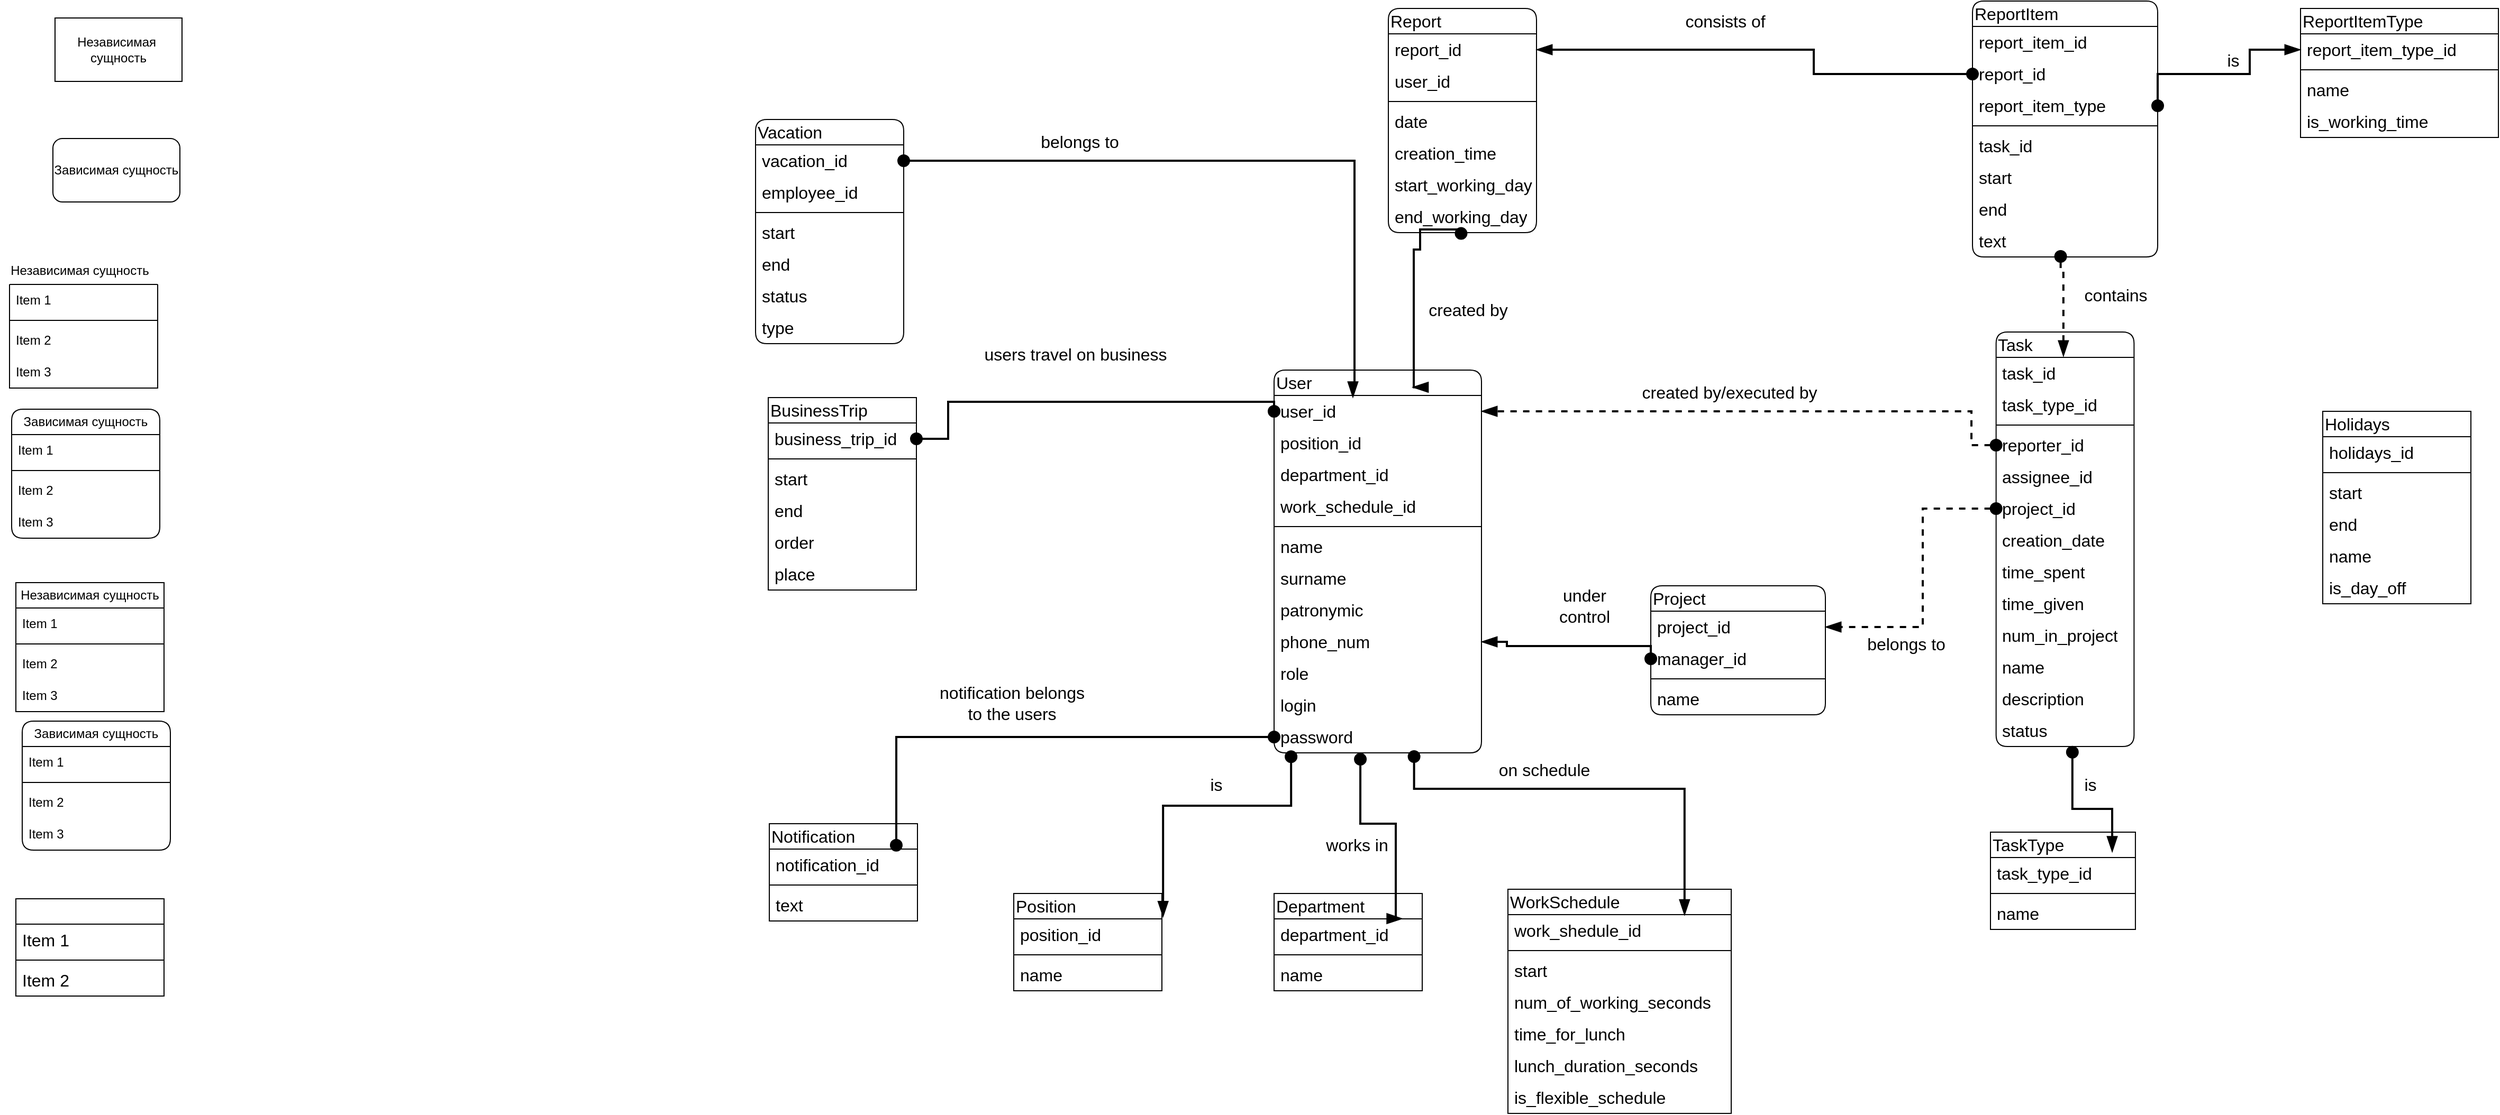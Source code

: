 <mxfile version="22.0.8" type="device">
  <diagram id="C5RBs43oDa-KdzZeNtuy" name="Page-1">
    <mxGraphModel dx="3269" dy="1244" grid="0" gridSize="10" guides="1" tooltips="1" connect="1" arrows="1" fold="0" page="1" pageScale="1" pageWidth="827" pageHeight="1169" math="0" shadow="0">
      <root>
        <mxCell id="WIyWlLk6GJQsqaUBKTNV-0" />
        <mxCell id="WIyWlLk6GJQsqaUBKTNV-1" parent="WIyWlLk6GJQsqaUBKTNV-0" />
        <mxCell id="cfhBdmf0QNQa2BFEC72Y-0" value="Независимая&amp;nbsp;&lt;br&gt;сущность" style="rounded=0;whiteSpace=wrap;html=1;" parent="WIyWlLk6GJQsqaUBKTNV-1" vertex="1">
          <mxGeometry x="-655" y="41" width="120" height="60" as="geometry" />
        </mxCell>
        <mxCell id="cfhBdmf0QNQa2BFEC72Y-1" value="Зависимая сущность" style="rounded=1;whiteSpace=wrap;html=1;" parent="WIyWlLk6GJQsqaUBKTNV-1" vertex="1">
          <mxGeometry x="-657" y="155" width="120" height="60" as="geometry" />
        </mxCell>
        <mxCell id="cfhBdmf0QNQa2BFEC72Y-22" value="Независимая сущность" style="swimlane;fontStyle=0;childLayout=stackLayout;horizontal=1;startSize=24;horizontalStack=0;resizeParent=1;resizeParentMax=0;resizeLast=0;collapsible=1;marginBottom=0;whiteSpace=wrap;html=1;aspect=fixed;swimlaneBody=1;swimlaneHead=1;rounded=0;" parent="WIyWlLk6GJQsqaUBKTNV-1" vertex="1">
          <mxGeometry x="-692" y="575" width="140" height="122" as="geometry" />
        </mxCell>
        <mxCell id="cfhBdmf0QNQa2BFEC72Y-23" value="Item 1" style="text;strokeColor=none;fillColor=none;align=left;verticalAlign=middle;spacingLeft=4;spacingRight=4;overflow=hidden;points=[[0,0.5],[1,0.5]];portConstraint=eastwest;rotatable=1;whiteSpace=wrap;html=1;movable=1;resizable=1;deletable=1;editable=1;locked=0;connectable=1;" parent="cfhBdmf0QNQa2BFEC72Y-22" vertex="1">
          <mxGeometry y="24" width="140" height="30" as="geometry" />
        </mxCell>
        <mxCell id="cfhBdmf0QNQa2BFEC72Y-38" value="" style="line;strokeWidth=1;fillColor=none;align=left;verticalAlign=middle;spacingTop=-1;spacingLeft=3;spacingRight=3;rotatable=0;labelPosition=right;points=[];portConstraint=eastwest;strokeColor=inherit;fontFamily=Helvetica;fontSize=12;fontColor=default;startSize=20;html=1;" parent="cfhBdmf0QNQa2BFEC72Y-22" vertex="1">
          <mxGeometry y="54" width="140" height="8" as="geometry" />
        </mxCell>
        <mxCell id="cfhBdmf0QNQa2BFEC72Y-24" value="Item 2" style="text;strokeColor=none;fillColor=none;align=left;verticalAlign=middle;spacingLeft=4;spacingRight=4;overflow=hidden;points=[[0,0.5],[1,0.5]];portConstraint=eastwest;rotatable=0;whiteSpace=wrap;html=1;" parent="cfhBdmf0QNQa2BFEC72Y-22" vertex="1">
          <mxGeometry y="62" width="140" height="30" as="geometry" />
        </mxCell>
        <mxCell id="cfhBdmf0QNQa2BFEC72Y-25" value="Item 3" style="text;strokeColor=none;fillColor=none;align=left;verticalAlign=middle;spacingLeft=4;spacingRight=4;overflow=hidden;points=[[0,0.5],[1,0.5]];portConstraint=eastwest;rotatable=0;whiteSpace=wrap;html=1;" parent="cfhBdmf0QNQa2BFEC72Y-22" vertex="1">
          <mxGeometry y="92" width="140" height="30" as="geometry" />
        </mxCell>
        <mxCell id="cfhBdmf0QNQa2BFEC72Y-40" value="Зависимая сущность" style="swimlane;fontStyle=0;childLayout=stackLayout;horizontal=1;startSize=24;horizontalStack=0;resizeParent=1;resizeParentMax=0;resizeLast=0;collapsible=1;marginBottom=0;whiteSpace=wrap;html=1;aspect=fixed;swimlaneBody=1;swimlaneHead=1;rounded=1;" parent="WIyWlLk6GJQsqaUBKTNV-1" vertex="1">
          <mxGeometry x="-686" y="706" width="140" height="122" as="geometry" />
        </mxCell>
        <mxCell id="cfhBdmf0QNQa2BFEC72Y-41" value="Item 1" style="text;strokeColor=none;fillColor=none;align=left;verticalAlign=middle;spacingLeft=4;spacingRight=4;overflow=hidden;points=[[0,0.5],[1,0.5]];portConstraint=eastwest;rotatable=1;whiteSpace=wrap;html=1;movable=1;resizable=1;deletable=1;editable=1;locked=0;connectable=1;" parent="cfhBdmf0QNQa2BFEC72Y-40" vertex="1">
          <mxGeometry y="24" width="140" height="30" as="geometry" />
        </mxCell>
        <mxCell id="cfhBdmf0QNQa2BFEC72Y-42" value="" style="line;strokeWidth=1;fillColor=none;align=left;verticalAlign=middle;spacingTop=-1;spacingLeft=3;spacingRight=3;rotatable=0;labelPosition=right;points=[];portConstraint=eastwest;strokeColor=inherit;fontFamily=Helvetica;fontSize=12;fontColor=default;startSize=20;html=1;" parent="cfhBdmf0QNQa2BFEC72Y-40" vertex="1">
          <mxGeometry y="54" width="140" height="8" as="geometry" />
        </mxCell>
        <mxCell id="cfhBdmf0QNQa2BFEC72Y-43" value="Item 2" style="text;strokeColor=none;fillColor=none;align=left;verticalAlign=middle;spacingLeft=4;spacingRight=4;overflow=hidden;points=[[0,0.5],[1,0.5]];portConstraint=eastwest;rotatable=0;whiteSpace=wrap;html=1;" parent="cfhBdmf0QNQa2BFEC72Y-40" vertex="1">
          <mxGeometry y="62" width="140" height="30" as="geometry" />
        </mxCell>
        <mxCell id="cfhBdmf0QNQa2BFEC72Y-44" value="Item 3" style="text;strokeColor=none;fillColor=none;align=left;verticalAlign=middle;spacingLeft=4;spacingRight=4;overflow=hidden;points=[[0,0.5],[1,0.5]];portConstraint=eastwest;rotatable=0;whiteSpace=wrap;html=1;" parent="cfhBdmf0QNQa2BFEC72Y-40" vertex="1">
          <mxGeometry y="92" width="140" height="30" as="geometry" />
        </mxCell>
        <mxCell id="cfhBdmf0QNQa2BFEC72Y-45" value="Task" style="swimlane;fontStyle=0;childLayout=stackLayout;horizontal=1;startSize=24;horizontalStack=0;resizeParent=1;resizeParentMax=0;resizeLast=0;collapsible=1;marginBottom=0;whiteSpace=wrap;html=1;aspect=fixed;swimlaneBody=1;swimlaneHead=1;rounded=1;fontSize=16;align=left;" parent="WIyWlLk6GJQsqaUBKTNV-1" vertex="1">
          <mxGeometry x="1179.32" y="338" width="130.36" height="392" as="geometry" />
        </mxCell>
        <mxCell id="cfhBdmf0QNQa2BFEC72Y-46" value="&lt;font style=&quot;font-size: 16px;&quot;&gt;task_id&lt;/font&gt;" style="text;strokeColor=none;fillColor=none;align=left;verticalAlign=middle;spacingLeft=4;spacingRight=4;overflow=hidden;points=[[0,0.5],[1,0.5]];portConstraint=eastwest;rotatable=1;whiteSpace=wrap;html=1;movable=1;resizable=1;deletable=1;editable=1;locked=0;connectable=1;fontSize=16;" parent="cfhBdmf0QNQa2BFEC72Y-45" vertex="1">
          <mxGeometry y="24" width="130.36" height="30" as="geometry" />
        </mxCell>
        <mxCell id="cfhBdmf0QNQa2BFEC72Y-68" value="task_type_id" style="text;strokeColor=none;fillColor=none;align=left;verticalAlign=middle;spacingLeft=4;spacingRight=4;overflow=hidden;points=[[0,0.5],[1,0.5]];portConstraint=eastwest;rotatable=0;whiteSpace=wrap;html=1;fontSize=16;" parent="cfhBdmf0QNQa2BFEC72Y-45" vertex="1">
          <mxGeometry y="54" width="130.36" height="30" as="geometry" />
        </mxCell>
        <mxCell id="cfhBdmf0QNQa2BFEC72Y-47" value="" style="line;strokeWidth=1;fillColor=none;align=left;verticalAlign=middle;spacingTop=-1;spacingLeft=3;spacingRight=3;rotatable=0;labelPosition=right;points=[];portConstraint=eastwest;strokeColor=inherit;fontFamily=Helvetica;fontSize=16;fontColor=default;startSize=20;html=1;" parent="cfhBdmf0QNQa2BFEC72Y-45" vertex="1">
          <mxGeometry y="84" width="130.36" height="8" as="geometry" />
        </mxCell>
        <mxCell id="cfhBdmf0QNQa2BFEC72Y-49" value="reporter_id" style="text;strokeColor=none;fillColor=none;align=left;verticalAlign=middle;spacingLeft=4;spacingRight=4;overflow=hidden;points=[[0,0.5],[1,0.5]];portConstraint=eastwest;rotatable=0;whiteSpace=wrap;html=1;fontSize=16;" parent="cfhBdmf0QNQa2BFEC72Y-45" vertex="1">
          <mxGeometry y="92" width="130.36" height="30" as="geometry" />
        </mxCell>
        <mxCell id="cfhBdmf0QNQa2BFEC72Y-69" value="assignee_id" style="text;strokeColor=none;fillColor=none;align=left;verticalAlign=middle;spacingLeft=4;spacingRight=4;overflow=hidden;points=[[0,0.5],[1,0.5]];portConstraint=eastwest;rotatable=0;whiteSpace=wrap;html=1;fontSize=16;" parent="cfhBdmf0QNQa2BFEC72Y-45" vertex="1">
          <mxGeometry y="122" width="130.36" height="30" as="geometry" />
        </mxCell>
        <mxCell id="cfhBdmf0QNQa2BFEC72Y-48" value="project_id" style="text;strokeColor=none;fillColor=none;align=left;verticalAlign=middle;spacingLeft=4;spacingRight=4;overflow=hidden;points=[[0,0.5],[1,0.5]];portConstraint=eastwest;rotatable=0;whiteSpace=wrap;html=1;fontSize=16;" parent="cfhBdmf0QNQa2BFEC72Y-45" vertex="1">
          <mxGeometry y="152" width="130.36" height="30" as="geometry" />
        </mxCell>
        <mxCell id="cfhBdmf0QNQa2BFEC72Y-67" value="creation_date" style="text;strokeColor=none;fillColor=none;align=left;verticalAlign=middle;spacingLeft=4;spacingRight=4;overflow=hidden;points=[[0,0.5],[1,0.5]];portConstraint=eastwest;rotatable=0;whiteSpace=wrap;html=1;fontSize=16;" parent="cfhBdmf0QNQa2BFEC72Y-45" vertex="1">
          <mxGeometry y="182" width="130.36" height="30" as="geometry" />
        </mxCell>
        <mxCell id="cfhBdmf0QNQa2BFEC72Y-66" value="time_spent" style="text;strokeColor=none;fillColor=none;align=left;verticalAlign=middle;spacingLeft=4;spacingRight=4;overflow=hidden;points=[[0,0.5],[1,0.5]];portConstraint=eastwest;rotatable=0;whiteSpace=wrap;html=1;fontSize=16;" parent="cfhBdmf0QNQa2BFEC72Y-45" vertex="1">
          <mxGeometry y="212" width="130.36" height="30" as="geometry" />
        </mxCell>
        <mxCell id="cfhBdmf0QNQa2BFEC72Y-65" value="time_given" style="text;strokeColor=none;fillColor=none;align=left;verticalAlign=middle;spacingLeft=4;spacingRight=4;overflow=hidden;points=[[0,0.5],[1,0.5]];portConstraint=eastwest;rotatable=0;whiteSpace=wrap;html=1;fontSize=16;" parent="cfhBdmf0QNQa2BFEC72Y-45" vertex="1">
          <mxGeometry y="242" width="130.36" height="30" as="geometry" />
        </mxCell>
        <mxCell id="cfhBdmf0QNQa2BFEC72Y-64" value="num_in_project" style="text;strokeColor=none;fillColor=none;align=left;verticalAlign=middle;spacingLeft=4;spacingRight=4;overflow=hidden;points=[[0,0.5],[1,0.5]];portConstraint=eastwest;rotatable=0;whiteSpace=wrap;html=1;fontSize=16;" parent="cfhBdmf0QNQa2BFEC72Y-45" vertex="1">
          <mxGeometry y="272" width="130.36" height="30" as="geometry" />
        </mxCell>
        <mxCell id="cfhBdmf0QNQa2BFEC72Y-63" value="name" style="text;strokeColor=none;fillColor=none;align=left;verticalAlign=middle;spacingLeft=4;spacingRight=4;overflow=hidden;points=[[0,0.5],[1,0.5]];portConstraint=eastwest;rotatable=0;whiteSpace=wrap;html=1;fontSize=16;" parent="cfhBdmf0QNQa2BFEC72Y-45" vertex="1">
          <mxGeometry y="302" width="130.36" height="30" as="geometry" />
        </mxCell>
        <mxCell id="cfhBdmf0QNQa2BFEC72Y-62" value="description" style="text;strokeColor=none;fillColor=none;align=left;verticalAlign=middle;spacingLeft=4;spacingRight=4;overflow=hidden;points=[[0,0.5],[1,0.5]];portConstraint=eastwest;rotatable=0;whiteSpace=wrap;html=1;fontSize=16;" parent="cfhBdmf0QNQa2BFEC72Y-45" vertex="1">
          <mxGeometry y="332" width="130.36" height="30" as="geometry" />
        </mxCell>
        <mxCell id="cfhBdmf0QNQa2BFEC72Y-61" value="status" style="text;strokeColor=none;fillColor=none;align=left;verticalAlign=middle;spacingLeft=4;spacingRight=4;overflow=hidden;points=[[0,0.5],[1,0.5]];portConstraint=eastwest;rotatable=0;whiteSpace=wrap;html=1;fontSize=16;" parent="cfhBdmf0QNQa2BFEC72Y-45" vertex="1">
          <mxGeometry y="362" width="130.36" height="30" as="geometry" />
        </mxCell>
        <mxCell id="cfhBdmf0QNQa2BFEC72Y-50" value="" style="swimlane;fontStyle=0;childLayout=stackLayout;horizontal=1;startSize=0;horizontalStack=0;resizeParent=1;resizeParentMax=0;resizeLast=0;collapsible=1;marginBottom=0;whiteSpace=wrap;html=1;aspect=fixed;swimlaneBody=1;swimlaneHead=1;rounded=0;" parent="WIyWlLk6GJQsqaUBKTNV-1" vertex="1">
          <mxGeometry x="-698" y="293" width="140" height="98" as="geometry" />
        </mxCell>
        <mxCell id="cfhBdmf0QNQa2BFEC72Y-51" value="Item 1" style="text;strokeColor=none;fillColor=none;align=left;verticalAlign=middle;spacingLeft=4;spacingRight=4;overflow=hidden;points=[[0,0.5],[1,0.5]];portConstraint=eastwest;rotatable=1;whiteSpace=wrap;html=1;movable=1;resizable=1;deletable=1;editable=1;locked=0;connectable=1;" parent="cfhBdmf0QNQa2BFEC72Y-50" vertex="1">
          <mxGeometry width="140" height="30" as="geometry" />
        </mxCell>
        <mxCell id="cfhBdmf0QNQa2BFEC72Y-52" value="" style="line;strokeWidth=1;fillColor=none;align=left;verticalAlign=middle;spacingTop=-1;spacingLeft=3;spacingRight=3;rotatable=0;labelPosition=right;points=[];portConstraint=eastwest;strokeColor=inherit;fontFamily=Helvetica;fontSize=12;fontColor=default;startSize=20;html=1;" parent="cfhBdmf0QNQa2BFEC72Y-50" vertex="1">
          <mxGeometry y="30" width="140" height="8" as="geometry" />
        </mxCell>
        <mxCell id="cfhBdmf0QNQa2BFEC72Y-53" value="Item 2" style="text;strokeColor=none;fillColor=none;align=left;verticalAlign=middle;spacingLeft=4;spacingRight=4;overflow=hidden;points=[[0,0.5],[1,0.5]];portConstraint=eastwest;rotatable=0;whiteSpace=wrap;html=1;" parent="cfhBdmf0QNQa2BFEC72Y-50" vertex="1">
          <mxGeometry y="38" width="140" height="30" as="geometry" />
        </mxCell>
        <mxCell id="cfhBdmf0QNQa2BFEC72Y-54" value="Item 3" style="text;strokeColor=none;fillColor=none;align=left;verticalAlign=middle;spacingLeft=4;spacingRight=4;overflow=hidden;points=[[0,0.5],[1,0.5]];portConstraint=eastwest;rotatable=0;whiteSpace=wrap;html=1;" parent="cfhBdmf0QNQa2BFEC72Y-50" vertex="1">
          <mxGeometry y="68" width="140" height="30" as="geometry" />
        </mxCell>
        <mxCell id="cfhBdmf0QNQa2BFEC72Y-55" value="Зависимая сущность" style="swimlane;fontStyle=0;childLayout=stackLayout;horizontal=1;startSize=24;horizontalStack=0;resizeParent=1;resizeParentMax=0;resizeLast=0;collapsible=1;marginBottom=0;whiteSpace=wrap;html=1;aspect=fixed;swimlaneBody=1;swimlaneHead=1;rounded=1;" parent="WIyWlLk6GJQsqaUBKTNV-1" vertex="1">
          <mxGeometry x="-696" y="411" width="140" height="122" as="geometry" />
        </mxCell>
        <mxCell id="cfhBdmf0QNQa2BFEC72Y-56" value="Item 1" style="text;strokeColor=none;fillColor=none;align=left;verticalAlign=middle;spacingLeft=4;spacingRight=4;overflow=hidden;points=[[0,0.5],[1,0.5]];portConstraint=eastwest;rotatable=1;whiteSpace=wrap;html=1;movable=1;resizable=1;deletable=1;editable=1;locked=0;connectable=1;" parent="cfhBdmf0QNQa2BFEC72Y-55" vertex="1">
          <mxGeometry y="24" width="140" height="30" as="geometry" />
        </mxCell>
        <mxCell id="cfhBdmf0QNQa2BFEC72Y-57" value="" style="line;strokeWidth=1;fillColor=none;align=left;verticalAlign=middle;spacingTop=-1;spacingLeft=3;spacingRight=3;rotatable=0;labelPosition=right;points=[];portConstraint=eastwest;strokeColor=inherit;fontFamily=Helvetica;fontSize=12;fontColor=default;startSize=20;html=1;" parent="cfhBdmf0QNQa2BFEC72Y-55" vertex="1">
          <mxGeometry y="54" width="140" height="8" as="geometry" />
        </mxCell>
        <mxCell id="cfhBdmf0QNQa2BFEC72Y-58" value="Item 2" style="text;strokeColor=none;fillColor=none;align=left;verticalAlign=middle;spacingLeft=4;spacingRight=4;overflow=hidden;points=[[0,0.5],[1,0.5]];portConstraint=eastwest;rotatable=0;whiteSpace=wrap;html=1;" parent="cfhBdmf0QNQa2BFEC72Y-55" vertex="1">
          <mxGeometry y="62" width="140" height="30" as="geometry" />
        </mxCell>
        <mxCell id="cfhBdmf0QNQa2BFEC72Y-59" value="Item 3" style="text;strokeColor=none;fillColor=none;align=left;verticalAlign=middle;spacingLeft=4;spacingRight=4;overflow=hidden;points=[[0,0.5],[1,0.5]];portConstraint=eastwest;rotatable=0;whiteSpace=wrap;html=1;" parent="cfhBdmf0QNQa2BFEC72Y-55" vertex="1">
          <mxGeometry y="92" width="140" height="30" as="geometry" />
        </mxCell>
        <mxCell id="cfhBdmf0QNQa2BFEC72Y-60" value="Независимая сущность" style="text;html=1;align=center;verticalAlign=middle;resizable=0;points=[];autosize=1;strokeColor=none;fillColor=none;fontSize=12;fontFamily=Helvetica;fontColor=default;" parent="WIyWlLk6GJQsqaUBKTNV-1" vertex="1">
          <mxGeometry x="-707" y="267" width="149" height="26" as="geometry" />
        </mxCell>
        <mxCell id="cfhBdmf0QNQa2BFEC72Y-70" value="Holidays" style="swimlane;fontStyle=0;childLayout=stackLayout;horizontal=1;startSize=24;horizontalStack=0;resizeParent=1;resizeParentMax=0;resizeLast=0;collapsible=1;marginBottom=0;whiteSpace=wrap;html=1;aspect=fixed;swimlaneBody=1;swimlaneHead=1;rounded=0;fontSize=16;align=left;" parent="WIyWlLk6GJQsqaUBKTNV-1" vertex="1">
          <mxGeometry x="1488" y="413" width="140" height="182" as="geometry" />
        </mxCell>
        <mxCell id="cfhBdmf0QNQa2BFEC72Y-71" value="holidays_id" style="text;strokeColor=none;fillColor=none;align=left;verticalAlign=middle;spacingLeft=4;spacingRight=4;overflow=hidden;points=[[0,0.5],[1,0.5]];portConstraint=eastwest;rotatable=1;whiteSpace=wrap;html=1;movable=1;resizable=1;deletable=1;editable=1;locked=0;connectable=1;fontSize=16;" parent="cfhBdmf0QNQa2BFEC72Y-70" vertex="1">
          <mxGeometry y="24" width="140" height="30" as="geometry" />
        </mxCell>
        <mxCell id="cfhBdmf0QNQa2BFEC72Y-72" value="" style="line;strokeWidth=1;fillColor=none;align=left;verticalAlign=middle;spacingTop=-1;spacingLeft=3;spacingRight=3;rotatable=0;labelPosition=right;points=[];portConstraint=eastwest;strokeColor=inherit;fontFamily=Helvetica;fontSize=16;fontColor=default;startSize=20;html=1;" parent="cfhBdmf0QNQa2BFEC72Y-70" vertex="1">
          <mxGeometry y="54" width="140" height="8" as="geometry" />
        </mxCell>
        <mxCell id="cfhBdmf0QNQa2BFEC72Y-73" value="start" style="text;strokeColor=none;fillColor=none;align=left;verticalAlign=middle;spacingLeft=4;spacingRight=4;overflow=hidden;points=[[0,0.5],[1,0.5]];portConstraint=eastwest;rotatable=0;whiteSpace=wrap;html=1;fontSize=16;" parent="cfhBdmf0QNQa2BFEC72Y-70" vertex="1">
          <mxGeometry y="62" width="140" height="30" as="geometry" />
        </mxCell>
        <mxCell id="cfhBdmf0QNQa2BFEC72Y-74" value="end" style="text;strokeColor=none;fillColor=none;align=left;verticalAlign=middle;spacingLeft=4;spacingRight=4;overflow=hidden;points=[[0,0.5],[1,0.5]];portConstraint=eastwest;rotatable=0;whiteSpace=wrap;html=1;fontSize=16;" parent="cfhBdmf0QNQa2BFEC72Y-70" vertex="1">
          <mxGeometry y="92" width="140" height="30" as="geometry" />
        </mxCell>
        <mxCell id="cfhBdmf0QNQa2BFEC72Y-76" value="name" style="text;strokeColor=none;fillColor=none;align=left;verticalAlign=middle;spacingLeft=4;spacingRight=4;overflow=hidden;points=[[0,0.5],[1,0.5]];portConstraint=eastwest;rotatable=0;whiteSpace=wrap;html=1;fontSize=16;" parent="cfhBdmf0QNQa2BFEC72Y-70" vertex="1">
          <mxGeometry y="122" width="140" height="30" as="geometry" />
        </mxCell>
        <mxCell id="cfhBdmf0QNQa2BFEC72Y-75" value="is_day_off" style="text;strokeColor=none;fillColor=none;align=left;verticalAlign=middle;spacingLeft=4;spacingRight=4;overflow=hidden;points=[[0,0.5],[1,0.5]];portConstraint=eastwest;rotatable=0;whiteSpace=wrap;html=1;fontSize=16;" parent="cfhBdmf0QNQa2BFEC72Y-70" vertex="1">
          <mxGeometry y="152" width="140" height="30" as="geometry" />
        </mxCell>
        <mxCell id="cfhBdmf0QNQa2BFEC72Y-77" value="User" style="swimlane;fontStyle=0;childLayout=stackLayout;horizontal=1;startSize=24;horizontalStack=0;resizeParent=1;resizeParentMax=0;resizeLast=0;collapsible=1;marginBottom=0;whiteSpace=wrap;html=1;aspect=fixed;swimlaneBody=1;swimlaneHead=1;rounded=1;fontSize=16;align=left;" parent="WIyWlLk6GJQsqaUBKTNV-1" vertex="1">
          <mxGeometry x="497" y="374" width="196" height="362" as="geometry" />
        </mxCell>
        <mxCell id="cfhBdmf0QNQa2BFEC72Y-78" value="user_id" style="text;strokeColor=none;fillColor=none;align=left;verticalAlign=middle;spacingLeft=4;spacingRight=4;overflow=hidden;points=[[0,0.5],[1,0.5]];portConstraint=eastwest;rotatable=1;whiteSpace=wrap;html=1;movable=1;resizable=1;deletable=1;editable=1;locked=0;connectable=1;fontSize=16;" parent="cfhBdmf0QNQa2BFEC72Y-77" vertex="1">
          <mxGeometry y="24" width="196" height="30" as="geometry" />
        </mxCell>
        <mxCell id="cfhBdmf0QNQa2BFEC72Y-80" value="position_id" style="text;strokeColor=none;fillColor=none;align=left;verticalAlign=middle;spacingLeft=4;spacingRight=4;overflow=hidden;points=[[0,0.5],[1,0.5]];portConstraint=eastwest;rotatable=0;whiteSpace=wrap;html=1;fontSize=16;" parent="cfhBdmf0QNQa2BFEC72Y-77" vertex="1">
          <mxGeometry y="54" width="196" height="30" as="geometry" />
        </mxCell>
        <mxCell id="cfhBdmf0QNQa2BFEC72Y-94" value="department_id" style="text;strokeColor=none;fillColor=none;align=left;verticalAlign=middle;spacingLeft=4;spacingRight=4;overflow=hidden;points=[[0,0.5],[1,0.5]];portConstraint=eastwest;rotatable=0;whiteSpace=wrap;html=1;fontSize=16;" parent="cfhBdmf0QNQa2BFEC72Y-77" vertex="1">
          <mxGeometry y="84" width="196" height="30" as="geometry" />
        </mxCell>
        <mxCell id="cfhBdmf0QNQa2BFEC72Y-93" value="work_schedule_id" style="text;strokeColor=none;fillColor=none;align=left;verticalAlign=middle;spacingLeft=4;spacingRight=4;overflow=hidden;points=[[0,0.5],[1,0.5]];portConstraint=eastwest;rotatable=0;whiteSpace=wrap;html=1;fontSize=16;" parent="cfhBdmf0QNQa2BFEC72Y-77" vertex="1">
          <mxGeometry y="114" width="196" height="30" as="geometry" />
        </mxCell>
        <mxCell id="cfhBdmf0QNQa2BFEC72Y-79" value="" style="line;strokeWidth=1;fillColor=none;align=left;verticalAlign=middle;spacingTop=-1;spacingLeft=3;spacingRight=3;rotatable=0;labelPosition=right;points=[];portConstraint=eastwest;strokeColor=inherit;fontFamily=Helvetica;fontSize=16;fontColor=default;startSize=20;html=1;" parent="cfhBdmf0QNQa2BFEC72Y-77" vertex="1">
          <mxGeometry y="144" width="196" height="8" as="geometry" />
        </mxCell>
        <mxCell id="cfhBdmf0QNQa2BFEC72Y-92" value="name" style="text;strokeColor=none;fillColor=none;align=left;verticalAlign=middle;spacingLeft=4;spacingRight=4;overflow=hidden;points=[[0,0.5],[1,0.5]];portConstraint=eastwest;rotatable=0;whiteSpace=wrap;html=1;fontSize=16;" parent="cfhBdmf0QNQa2BFEC72Y-77" vertex="1">
          <mxGeometry y="152" width="196" height="30" as="geometry" />
        </mxCell>
        <mxCell id="cfhBdmf0QNQa2BFEC72Y-91" value="surname" style="text;strokeColor=none;fillColor=none;align=left;verticalAlign=middle;spacingLeft=4;spacingRight=4;overflow=hidden;points=[[0,0.5],[1,0.5]];portConstraint=eastwest;rotatable=0;whiteSpace=wrap;html=1;fontSize=16;" parent="cfhBdmf0QNQa2BFEC72Y-77" vertex="1">
          <mxGeometry y="182" width="196" height="30" as="geometry" />
        </mxCell>
        <mxCell id="cfhBdmf0QNQa2BFEC72Y-90" value="patronymic" style="text;strokeColor=none;fillColor=none;align=left;verticalAlign=middle;spacingLeft=4;spacingRight=4;overflow=hidden;points=[[0,0.5],[1,0.5]];portConstraint=eastwest;rotatable=0;whiteSpace=wrap;html=1;fontSize=16;" parent="cfhBdmf0QNQa2BFEC72Y-77" vertex="1">
          <mxGeometry y="212" width="196" height="30" as="geometry" />
        </mxCell>
        <mxCell id="cfhBdmf0QNQa2BFEC72Y-89" value="phone_num" style="text;strokeColor=none;fillColor=none;align=left;verticalAlign=middle;spacingLeft=4;spacingRight=4;overflow=hidden;points=[[0,0.5],[1,0.5]];portConstraint=eastwest;rotatable=0;whiteSpace=wrap;html=1;fontSize=16;" parent="cfhBdmf0QNQa2BFEC72Y-77" vertex="1">
          <mxGeometry y="242" width="196" height="30" as="geometry" />
        </mxCell>
        <mxCell id="cfhBdmf0QNQa2BFEC72Y-88" value="role" style="text;strokeColor=none;fillColor=none;align=left;verticalAlign=middle;spacingLeft=4;spacingRight=4;overflow=hidden;points=[[0,0.5],[1,0.5]];portConstraint=eastwest;rotatable=0;whiteSpace=wrap;html=1;fontSize=16;" parent="cfhBdmf0QNQa2BFEC72Y-77" vertex="1">
          <mxGeometry y="272" width="196" height="30" as="geometry" />
        </mxCell>
        <mxCell id="cfhBdmf0QNQa2BFEC72Y-87" value="login" style="text;strokeColor=none;fillColor=none;align=left;verticalAlign=middle;spacingLeft=4;spacingRight=4;overflow=hidden;points=[[0,0.5],[1,0.5]];portConstraint=eastwest;rotatable=0;whiteSpace=wrap;html=1;fontSize=16;" parent="cfhBdmf0QNQa2BFEC72Y-77" vertex="1">
          <mxGeometry y="302" width="196" height="30" as="geometry" />
        </mxCell>
        <mxCell id="cfhBdmf0QNQa2BFEC72Y-86" value="password" style="text;strokeColor=none;fillColor=none;align=left;verticalAlign=middle;spacingLeft=4;spacingRight=4;overflow=hidden;points=[[0,0.5],[1,0.5]];portConstraint=eastwest;rotatable=0;whiteSpace=wrap;html=1;fontSize=16;" parent="cfhBdmf0QNQa2BFEC72Y-77" vertex="1">
          <mxGeometry y="332" width="196" height="30" as="geometry" />
        </mxCell>
        <mxCell id="cfhBdmf0QNQa2BFEC72Y-82" value="" style="swimlane;fontStyle=0;childLayout=stackLayout;horizontal=1;startSize=24;horizontalStack=0;resizeParent=1;resizeParentMax=0;resizeLast=0;collapsible=1;marginBottom=0;whiteSpace=wrap;html=1;aspect=fixed;swimlaneBody=1;swimlaneHead=1;rounded=0;fontSize=16;" parent="WIyWlLk6GJQsqaUBKTNV-1" vertex="1">
          <mxGeometry x="-692" y="874" width="140" height="92" as="geometry" />
        </mxCell>
        <mxCell id="cfhBdmf0QNQa2BFEC72Y-83" value="Item 1" style="text;strokeColor=none;fillColor=none;align=left;verticalAlign=middle;spacingLeft=4;spacingRight=4;overflow=hidden;points=[[0,0.5],[1,0.5]];portConstraint=eastwest;rotatable=1;whiteSpace=wrap;html=1;movable=1;resizable=1;deletable=1;editable=1;locked=0;connectable=1;fontSize=16;" parent="cfhBdmf0QNQa2BFEC72Y-82" vertex="1">
          <mxGeometry y="24" width="140" height="30" as="geometry" />
        </mxCell>
        <mxCell id="cfhBdmf0QNQa2BFEC72Y-84" value="" style="line;strokeWidth=1;fillColor=none;align=left;verticalAlign=middle;spacingTop=-1;spacingLeft=3;spacingRight=3;rotatable=0;labelPosition=right;points=[];portConstraint=eastwest;strokeColor=inherit;fontFamily=Helvetica;fontSize=16;fontColor=default;startSize=20;html=1;" parent="cfhBdmf0QNQa2BFEC72Y-82" vertex="1">
          <mxGeometry y="54" width="140" height="8" as="geometry" />
        </mxCell>
        <mxCell id="cfhBdmf0QNQa2BFEC72Y-85" value="Item 2" style="text;strokeColor=none;fillColor=none;align=left;verticalAlign=middle;spacingLeft=4;spacingRight=4;overflow=hidden;points=[[0,0.5],[1,0.5]];portConstraint=eastwest;rotatable=0;whiteSpace=wrap;html=1;fontSize=16;" parent="cfhBdmf0QNQa2BFEC72Y-82" vertex="1">
          <mxGeometry y="62" width="140" height="30" as="geometry" />
        </mxCell>
        <mxCell id="cfhBdmf0QNQa2BFEC72Y-101" value="TaskType" style="swimlane;fontStyle=0;childLayout=stackLayout;horizontal=1;startSize=24;horizontalStack=0;resizeParent=1;resizeParentMax=0;resizeLast=0;collapsible=1;marginBottom=0;whiteSpace=wrap;html=1;aspect=fixed;swimlaneBody=1;swimlaneHead=1;rounded=0;fontSize=16;align=left;" parent="WIyWlLk6GJQsqaUBKTNV-1" vertex="1">
          <mxGeometry x="1174" y="811" width="136.96" height="92" as="geometry" />
        </mxCell>
        <mxCell id="cfhBdmf0QNQa2BFEC72Y-102" value="task_type_id" style="text;strokeColor=none;fillColor=none;align=left;verticalAlign=middle;spacingLeft=4;spacingRight=4;overflow=hidden;points=[[0,0.5],[1,0.5]];portConstraint=eastwest;rotatable=1;whiteSpace=wrap;html=1;movable=1;resizable=1;deletable=1;editable=1;locked=0;connectable=1;fontSize=16;" parent="cfhBdmf0QNQa2BFEC72Y-101" vertex="1">
          <mxGeometry y="24" width="136.96" height="30" as="geometry" />
        </mxCell>
        <mxCell id="cfhBdmf0QNQa2BFEC72Y-103" value="" style="line;strokeWidth=1;fillColor=none;align=left;verticalAlign=middle;spacingTop=-1;spacingLeft=3;spacingRight=3;rotatable=0;labelPosition=right;points=[];portConstraint=eastwest;strokeColor=inherit;fontFamily=Helvetica;fontSize=16;fontColor=default;startSize=20;html=1;" parent="cfhBdmf0QNQa2BFEC72Y-101" vertex="1">
          <mxGeometry y="54" width="136.96" height="8" as="geometry" />
        </mxCell>
        <mxCell id="cfhBdmf0QNQa2BFEC72Y-104" value="name" style="text;strokeColor=none;fillColor=none;align=left;verticalAlign=middle;spacingLeft=4;spacingRight=4;overflow=hidden;points=[[0,0.5],[1,0.5]];portConstraint=eastwest;rotatable=0;whiteSpace=wrap;html=1;fontSize=16;" parent="cfhBdmf0QNQa2BFEC72Y-101" vertex="1">
          <mxGeometry y="62" width="136.96" height="30" as="geometry" />
        </mxCell>
        <mxCell id="cfhBdmf0QNQa2BFEC72Y-105" value="Vacation" style="swimlane;fontStyle=0;childLayout=stackLayout;horizontal=1;startSize=24;horizontalStack=0;resizeParent=1;resizeParentMax=0;resizeLast=0;collapsible=1;marginBottom=0;whiteSpace=wrap;html=1;aspect=fixed;swimlaneBody=1;swimlaneHead=1;rounded=1;fontSize=16;align=left;" parent="WIyWlLk6GJQsqaUBKTNV-1" vertex="1">
          <mxGeometry x="7" y="137" width="140" height="212" as="geometry" />
        </mxCell>
        <mxCell id="cfhBdmf0QNQa2BFEC72Y-106" value="vacation_id" style="text;strokeColor=none;fillColor=none;align=left;verticalAlign=middle;spacingLeft=4;spacingRight=4;overflow=hidden;points=[[0,0.5],[1,0.5]];portConstraint=eastwest;rotatable=1;whiteSpace=wrap;html=1;movable=1;resizable=1;deletable=1;editable=1;locked=0;connectable=1;fontSize=16;" parent="cfhBdmf0QNQa2BFEC72Y-105" vertex="1">
          <mxGeometry y="24" width="140" height="30" as="geometry" />
        </mxCell>
        <mxCell id="cfhBdmf0QNQa2BFEC72Y-108" value="employee_id" style="text;strokeColor=none;fillColor=none;align=left;verticalAlign=middle;spacingLeft=4;spacingRight=4;overflow=hidden;points=[[0,0.5],[1,0.5]];portConstraint=eastwest;rotatable=0;whiteSpace=wrap;html=1;fontSize=16;" parent="cfhBdmf0QNQa2BFEC72Y-105" vertex="1">
          <mxGeometry y="54" width="140" height="30" as="geometry" />
        </mxCell>
        <mxCell id="cfhBdmf0QNQa2BFEC72Y-107" value="" style="line;strokeWidth=1;fillColor=none;align=left;verticalAlign=middle;spacingTop=-1;spacingLeft=3;spacingRight=3;rotatable=0;labelPosition=right;points=[];portConstraint=eastwest;strokeColor=inherit;fontFamily=Helvetica;fontSize=16;fontColor=default;startSize=20;html=1;" parent="cfhBdmf0QNQa2BFEC72Y-105" vertex="1">
          <mxGeometry y="84" width="140" height="8" as="geometry" />
        </mxCell>
        <mxCell id="cfhBdmf0QNQa2BFEC72Y-112" value="start" style="text;strokeColor=none;fillColor=none;align=left;verticalAlign=middle;spacingLeft=4;spacingRight=4;overflow=hidden;points=[[0,0.5],[1,0.5]];portConstraint=eastwest;rotatable=0;whiteSpace=wrap;html=1;fontSize=16;" parent="cfhBdmf0QNQa2BFEC72Y-105" vertex="1">
          <mxGeometry y="92" width="140" height="30" as="geometry" />
        </mxCell>
        <mxCell id="cfhBdmf0QNQa2BFEC72Y-111" value="end" style="text;strokeColor=none;fillColor=none;align=left;verticalAlign=middle;spacingLeft=4;spacingRight=4;overflow=hidden;points=[[0,0.5],[1,0.5]];portConstraint=eastwest;rotatable=0;whiteSpace=wrap;html=1;fontSize=16;" parent="cfhBdmf0QNQa2BFEC72Y-105" vertex="1">
          <mxGeometry y="122" width="140" height="30" as="geometry" />
        </mxCell>
        <mxCell id="cfhBdmf0QNQa2BFEC72Y-110" value="status" style="text;strokeColor=none;fillColor=none;align=left;verticalAlign=middle;spacingLeft=4;spacingRight=4;overflow=hidden;points=[[0,0.5],[1,0.5]];portConstraint=eastwest;rotatable=0;whiteSpace=wrap;html=1;fontSize=16;" parent="cfhBdmf0QNQa2BFEC72Y-105" vertex="1">
          <mxGeometry y="152" width="140" height="30" as="geometry" />
        </mxCell>
        <mxCell id="cfhBdmf0QNQa2BFEC72Y-109" value="type" style="text;strokeColor=none;fillColor=none;align=left;verticalAlign=middle;spacingLeft=4;spacingRight=4;overflow=hidden;points=[[0,0.5],[1,0.5]];portConstraint=eastwest;rotatable=0;whiteSpace=wrap;html=1;fontSize=16;" parent="cfhBdmf0QNQa2BFEC72Y-105" vertex="1">
          <mxGeometry y="182" width="140" height="30" as="geometry" />
        </mxCell>
        <mxCell id="cfhBdmf0QNQa2BFEC72Y-113" value="BusinessTrip" style="swimlane;fontStyle=0;childLayout=stackLayout;horizontal=1;startSize=24;horizontalStack=0;resizeParent=1;resizeParentMax=0;resizeLast=0;collapsible=1;marginBottom=0;whiteSpace=wrap;html=1;aspect=fixed;swimlaneBody=1;swimlaneHead=1;rounded=0;fontSize=16;align=left;" parent="WIyWlLk6GJQsqaUBKTNV-1" vertex="1">
          <mxGeometry x="19" y="400" width="140" height="182" as="geometry" />
        </mxCell>
        <mxCell id="cfhBdmf0QNQa2BFEC72Y-114" value="business_trip_id" style="text;strokeColor=none;fillColor=none;align=left;verticalAlign=middle;spacingLeft=4;spacingRight=4;overflow=hidden;points=[[0,0.5],[1,0.5]];portConstraint=eastwest;rotatable=1;whiteSpace=wrap;html=1;movable=1;resizable=1;deletable=1;editable=1;locked=0;connectable=1;fontSize=16;" parent="cfhBdmf0QNQa2BFEC72Y-113" vertex="1">
          <mxGeometry y="24" width="140" height="30" as="geometry" />
        </mxCell>
        <mxCell id="cfhBdmf0QNQa2BFEC72Y-115" value="" style="line;strokeWidth=1;fillColor=none;align=left;verticalAlign=middle;spacingTop=-1;spacingLeft=3;spacingRight=3;rotatable=0;labelPosition=right;points=[];portConstraint=eastwest;strokeColor=inherit;fontFamily=Helvetica;fontSize=16;fontColor=default;startSize=20;html=1;" parent="cfhBdmf0QNQa2BFEC72Y-113" vertex="1">
          <mxGeometry y="54" width="140" height="8" as="geometry" />
        </mxCell>
        <mxCell id="cfhBdmf0QNQa2BFEC72Y-116" value="start" style="text;strokeColor=none;fillColor=none;align=left;verticalAlign=middle;spacingLeft=4;spacingRight=4;overflow=hidden;points=[[0,0.5],[1,0.5]];portConstraint=eastwest;rotatable=0;whiteSpace=wrap;html=1;fontSize=16;" parent="cfhBdmf0QNQa2BFEC72Y-113" vertex="1">
          <mxGeometry y="62" width="140" height="30" as="geometry" />
        </mxCell>
        <mxCell id="cfhBdmf0QNQa2BFEC72Y-123" value="end" style="text;strokeColor=none;fillColor=none;align=left;verticalAlign=middle;spacingLeft=4;spacingRight=4;overflow=hidden;points=[[0,0.5],[1,0.5]];portConstraint=eastwest;rotatable=0;whiteSpace=wrap;html=1;fontSize=16;" parent="cfhBdmf0QNQa2BFEC72Y-113" vertex="1">
          <mxGeometry y="92" width="140" height="30" as="geometry" />
        </mxCell>
        <mxCell id="cfhBdmf0QNQa2BFEC72Y-122" value="order" style="text;strokeColor=none;fillColor=none;align=left;verticalAlign=middle;spacingLeft=4;spacingRight=4;overflow=hidden;points=[[0,0.5],[1,0.5]];portConstraint=eastwest;rotatable=0;whiteSpace=wrap;html=1;fontSize=16;" parent="cfhBdmf0QNQa2BFEC72Y-113" vertex="1">
          <mxGeometry y="122" width="140" height="30" as="geometry" />
        </mxCell>
        <mxCell id="cfhBdmf0QNQa2BFEC72Y-121" value="place" style="text;strokeColor=none;fillColor=none;align=left;verticalAlign=middle;spacingLeft=4;spacingRight=4;overflow=hidden;points=[[0,0.5],[1,0.5]];portConstraint=eastwest;rotatable=0;whiteSpace=wrap;html=1;fontSize=16;" parent="cfhBdmf0QNQa2BFEC72Y-113" vertex="1">
          <mxGeometry y="152" width="140" height="30" as="geometry" />
        </mxCell>
        <mxCell id="cfhBdmf0QNQa2BFEC72Y-117" value="Department" style="swimlane;fontStyle=0;childLayout=stackLayout;horizontal=1;startSize=24;horizontalStack=0;resizeParent=1;resizeParentMax=0;resizeLast=0;collapsible=1;marginBottom=0;whiteSpace=wrap;html=1;aspect=fixed;swimlaneBody=1;swimlaneHead=1;rounded=0;fontSize=16;align=left;" parent="WIyWlLk6GJQsqaUBKTNV-1" vertex="1">
          <mxGeometry x="497" y="869" width="140" height="92" as="geometry" />
        </mxCell>
        <mxCell id="cfhBdmf0QNQa2BFEC72Y-118" value="department_id" style="text;strokeColor=none;fillColor=none;align=left;verticalAlign=middle;spacingLeft=4;spacingRight=4;overflow=hidden;points=[[0,0.5],[1,0.5]];portConstraint=eastwest;rotatable=1;whiteSpace=wrap;html=1;movable=1;resizable=1;deletable=1;editable=1;locked=0;connectable=1;fontSize=16;" parent="cfhBdmf0QNQa2BFEC72Y-117" vertex="1">
          <mxGeometry y="24" width="140" height="30" as="geometry" />
        </mxCell>
        <mxCell id="cfhBdmf0QNQa2BFEC72Y-119" value="" style="line;strokeWidth=1;fillColor=none;align=left;verticalAlign=middle;spacingTop=-1;spacingLeft=3;spacingRight=3;rotatable=0;labelPosition=right;points=[];portConstraint=eastwest;strokeColor=inherit;fontFamily=Helvetica;fontSize=16;fontColor=default;startSize=20;html=1;" parent="cfhBdmf0QNQa2BFEC72Y-117" vertex="1">
          <mxGeometry y="54" width="140" height="8" as="geometry" />
        </mxCell>
        <mxCell id="cfhBdmf0QNQa2BFEC72Y-120" value="name" style="text;strokeColor=none;fillColor=none;align=left;verticalAlign=middle;spacingLeft=4;spacingRight=4;overflow=hidden;points=[[0,0.5],[1,0.5]];portConstraint=eastwest;rotatable=0;whiteSpace=wrap;html=1;fontSize=16;" parent="cfhBdmf0QNQa2BFEC72Y-117" vertex="1">
          <mxGeometry y="62" width="140" height="30" as="geometry" />
        </mxCell>
        <mxCell id="cfhBdmf0QNQa2BFEC72Y-124" value="Report" style="swimlane;fontStyle=0;childLayout=stackLayout;horizontal=1;startSize=24;horizontalStack=0;resizeParent=1;resizeParentMax=0;resizeLast=0;collapsible=1;marginBottom=0;whiteSpace=wrap;html=1;aspect=fixed;swimlaneBody=1;swimlaneHead=1;rounded=1;fontSize=16;align=left;" parent="WIyWlLk6GJQsqaUBKTNV-1" vertex="1">
          <mxGeometry x="605" y="32" width="140" height="212" as="geometry" />
        </mxCell>
        <mxCell id="cfhBdmf0QNQa2BFEC72Y-125" value="report_id" style="text;strokeColor=none;fillColor=none;align=left;verticalAlign=middle;spacingLeft=4;spacingRight=4;overflow=hidden;points=[[0,0.5],[1,0.5]];portConstraint=eastwest;rotatable=1;whiteSpace=wrap;html=1;movable=1;resizable=1;deletable=1;editable=1;locked=0;connectable=1;fontSize=16;" parent="cfhBdmf0QNQa2BFEC72Y-124" vertex="1">
          <mxGeometry y="24" width="140" height="30" as="geometry" />
        </mxCell>
        <mxCell id="cfhBdmf0QNQa2BFEC72Y-127" value="user_id" style="text;strokeColor=none;fillColor=none;align=left;verticalAlign=middle;spacingLeft=4;spacingRight=4;overflow=hidden;points=[[0,0.5],[1,0.5]];portConstraint=eastwest;rotatable=0;whiteSpace=wrap;html=1;fontSize=16;" parent="cfhBdmf0QNQa2BFEC72Y-124" vertex="1">
          <mxGeometry y="54" width="140" height="30" as="geometry" />
        </mxCell>
        <mxCell id="cfhBdmf0QNQa2BFEC72Y-126" value="" style="line;strokeWidth=1;fillColor=none;align=left;verticalAlign=middle;spacingTop=-1;spacingLeft=3;spacingRight=3;rotatable=0;labelPosition=right;points=[];portConstraint=eastwest;strokeColor=inherit;fontFamily=Helvetica;fontSize=16;fontColor=default;startSize=20;html=1;" parent="cfhBdmf0QNQa2BFEC72Y-124" vertex="1">
          <mxGeometry y="84" width="140" height="8" as="geometry" />
        </mxCell>
        <mxCell id="cfhBdmf0QNQa2BFEC72Y-131" value="date" style="text;strokeColor=none;fillColor=none;align=left;verticalAlign=middle;spacingLeft=4;spacingRight=4;overflow=hidden;points=[[0,0.5],[1,0.5]];portConstraint=eastwest;rotatable=0;whiteSpace=wrap;html=1;fontSize=16;" parent="cfhBdmf0QNQa2BFEC72Y-124" vertex="1">
          <mxGeometry y="92" width="140" height="30" as="geometry" />
        </mxCell>
        <mxCell id="cfhBdmf0QNQa2BFEC72Y-130" value="creation_time" style="text;strokeColor=none;fillColor=none;align=left;verticalAlign=middle;spacingLeft=4;spacingRight=4;overflow=hidden;points=[[0,0.5],[1,0.5]];portConstraint=eastwest;rotatable=0;whiteSpace=wrap;html=1;fontSize=16;" parent="cfhBdmf0QNQa2BFEC72Y-124" vertex="1">
          <mxGeometry y="122" width="140" height="30" as="geometry" />
        </mxCell>
        <mxCell id="cfhBdmf0QNQa2BFEC72Y-129" value="start_working_day" style="text;strokeColor=none;fillColor=none;align=left;verticalAlign=middle;spacingLeft=4;spacingRight=4;overflow=hidden;points=[[0,0.5],[1,0.5]];portConstraint=eastwest;rotatable=0;whiteSpace=wrap;html=1;fontSize=16;" parent="cfhBdmf0QNQa2BFEC72Y-124" vertex="1">
          <mxGeometry y="152" width="140" height="30" as="geometry" />
        </mxCell>
        <mxCell id="cfhBdmf0QNQa2BFEC72Y-128" value="end_working_day" style="text;strokeColor=none;fillColor=none;align=left;verticalAlign=middle;spacingLeft=4;spacingRight=4;overflow=hidden;points=[[0,0.5],[1,0.5]];portConstraint=eastwest;rotatable=0;whiteSpace=wrap;html=1;fontSize=16;" parent="cfhBdmf0QNQa2BFEC72Y-124" vertex="1">
          <mxGeometry y="182" width="140" height="30" as="geometry" />
        </mxCell>
        <mxCell id="cfhBdmf0QNQa2BFEC72Y-132" value="WorkSchedule" style="swimlane;fontStyle=0;childLayout=stackLayout;horizontal=1;startSize=24;horizontalStack=0;resizeParent=1;resizeParentMax=0;resizeLast=0;collapsible=1;marginBottom=0;whiteSpace=wrap;html=1;aspect=fixed;swimlaneBody=1;swimlaneHead=1;rounded=0;fontSize=16;align=left;" parent="WIyWlLk6GJQsqaUBKTNV-1" vertex="1">
          <mxGeometry x="718" y="865" width="211" height="212" as="geometry" />
        </mxCell>
        <mxCell id="cfhBdmf0QNQa2BFEC72Y-133" value="work_shedule_id" style="text;strokeColor=none;fillColor=none;align=left;verticalAlign=middle;spacingLeft=4;spacingRight=4;overflow=hidden;points=[[0,0.5],[1,0.5]];portConstraint=eastwest;rotatable=1;whiteSpace=wrap;html=1;movable=1;resizable=1;deletable=1;editable=1;locked=0;connectable=1;fontSize=16;" parent="cfhBdmf0QNQa2BFEC72Y-132" vertex="1">
          <mxGeometry y="24" width="211" height="30" as="geometry" />
        </mxCell>
        <mxCell id="cfhBdmf0QNQa2BFEC72Y-134" value="" style="line;strokeWidth=1;fillColor=none;align=left;verticalAlign=middle;spacingTop=-1;spacingLeft=3;spacingRight=3;rotatable=0;labelPosition=right;points=[];portConstraint=eastwest;strokeColor=inherit;fontFamily=Helvetica;fontSize=16;fontColor=default;startSize=20;html=1;" parent="cfhBdmf0QNQa2BFEC72Y-132" vertex="1">
          <mxGeometry y="54" width="211" height="8" as="geometry" />
        </mxCell>
        <mxCell id="cfhBdmf0QNQa2BFEC72Y-135" value="start" style="text;strokeColor=none;fillColor=none;align=left;verticalAlign=middle;spacingLeft=4;spacingRight=4;overflow=hidden;points=[[0,0.5],[1,0.5]];portConstraint=eastwest;rotatable=0;whiteSpace=wrap;html=1;fontSize=16;" parent="cfhBdmf0QNQa2BFEC72Y-132" vertex="1">
          <mxGeometry y="62" width="211" height="30" as="geometry" />
        </mxCell>
        <mxCell id="cfhBdmf0QNQa2BFEC72Y-139" value="num_of_working_seconds" style="text;strokeColor=none;fillColor=none;align=left;verticalAlign=middle;spacingLeft=4;spacingRight=4;overflow=hidden;points=[[0,0.5],[1,0.5]];portConstraint=eastwest;rotatable=0;whiteSpace=wrap;html=1;fontSize=16;" parent="cfhBdmf0QNQa2BFEC72Y-132" vertex="1">
          <mxGeometry y="92" width="211" height="30" as="geometry" />
        </mxCell>
        <mxCell id="cfhBdmf0QNQa2BFEC72Y-138" value="time_for_lunch" style="text;strokeColor=none;fillColor=none;align=left;verticalAlign=middle;spacingLeft=4;spacingRight=4;overflow=hidden;points=[[0,0.5],[1,0.5]];portConstraint=eastwest;rotatable=0;whiteSpace=wrap;html=1;fontSize=16;" parent="cfhBdmf0QNQa2BFEC72Y-132" vertex="1">
          <mxGeometry y="122" width="211" height="30" as="geometry" />
        </mxCell>
        <mxCell id="cfhBdmf0QNQa2BFEC72Y-137" value="lunch_duration_seconds" style="text;strokeColor=none;fillColor=none;align=left;verticalAlign=middle;spacingLeft=4;spacingRight=4;overflow=hidden;points=[[0,0.5],[1,0.5]];portConstraint=eastwest;rotatable=0;whiteSpace=wrap;html=1;fontSize=16;" parent="cfhBdmf0QNQa2BFEC72Y-132" vertex="1">
          <mxGeometry y="152" width="211" height="30" as="geometry" />
        </mxCell>
        <mxCell id="cfhBdmf0QNQa2BFEC72Y-136" value="is_flexible_schedule" style="text;strokeColor=none;fillColor=none;align=left;verticalAlign=middle;spacingLeft=4;spacingRight=4;overflow=hidden;points=[[0,0.5],[1,0.5]];portConstraint=eastwest;rotatable=0;whiteSpace=wrap;html=1;fontSize=16;" parent="cfhBdmf0QNQa2BFEC72Y-132" vertex="1">
          <mxGeometry y="182" width="211" height="30" as="geometry" />
        </mxCell>
        <mxCell id="cfhBdmf0QNQa2BFEC72Y-140" value="Notification" style="swimlane;fontStyle=0;childLayout=stackLayout;horizontal=1;startSize=24;horizontalStack=0;resizeParent=1;resizeParentMax=0;resizeLast=0;collapsible=1;marginBottom=0;whiteSpace=wrap;html=1;aspect=fixed;swimlaneBody=1;swimlaneHead=1;rounded=0;fontSize=16;align=left;" parent="WIyWlLk6GJQsqaUBKTNV-1" vertex="1">
          <mxGeometry x="20" y="803" width="140" height="92" as="geometry" />
        </mxCell>
        <mxCell id="cfhBdmf0QNQa2BFEC72Y-141" value="notification_id" style="text;strokeColor=none;fillColor=none;align=left;verticalAlign=middle;spacingLeft=4;spacingRight=4;overflow=hidden;points=[[0,0.5],[1,0.5]];portConstraint=eastwest;rotatable=1;whiteSpace=wrap;html=1;movable=1;resizable=1;deletable=1;editable=1;locked=0;connectable=1;fontSize=16;" parent="cfhBdmf0QNQa2BFEC72Y-140" vertex="1">
          <mxGeometry y="24" width="140" height="30" as="geometry" />
        </mxCell>
        <mxCell id="cfhBdmf0QNQa2BFEC72Y-142" value="" style="line;strokeWidth=1;fillColor=none;align=left;verticalAlign=middle;spacingTop=-1;spacingLeft=3;spacingRight=3;rotatable=0;labelPosition=right;points=[];portConstraint=eastwest;strokeColor=inherit;fontFamily=Helvetica;fontSize=16;fontColor=default;startSize=20;html=1;" parent="cfhBdmf0QNQa2BFEC72Y-140" vertex="1">
          <mxGeometry y="54" width="140" height="8" as="geometry" />
        </mxCell>
        <mxCell id="cfhBdmf0QNQa2BFEC72Y-143" value="text" style="text;strokeColor=none;fillColor=none;align=left;verticalAlign=middle;spacingLeft=4;spacingRight=4;overflow=hidden;points=[[0,0.5],[1,0.5]];portConstraint=eastwest;rotatable=0;whiteSpace=wrap;html=1;fontSize=16;" parent="cfhBdmf0QNQa2BFEC72Y-140" vertex="1">
          <mxGeometry y="62" width="140" height="30" as="geometry" />
        </mxCell>
        <mxCell id="cfhBdmf0QNQa2BFEC72Y-144" value="Position" style="swimlane;fontStyle=0;childLayout=stackLayout;horizontal=1;startSize=24;horizontalStack=0;resizeParent=1;resizeParentMax=0;resizeLast=0;collapsible=1;marginBottom=0;whiteSpace=wrap;html=1;aspect=fixed;swimlaneBody=1;swimlaneHead=1;rounded=0;fontSize=16;align=left;" parent="WIyWlLk6GJQsqaUBKTNV-1" vertex="1">
          <mxGeometry x="251" y="869" width="140" height="92" as="geometry" />
        </mxCell>
        <mxCell id="cfhBdmf0QNQa2BFEC72Y-145" value="position_id" style="text;strokeColor=none;fillColor=none;align=left;verticalAlign=middle;spacingLeft=4;spacingRight=4;overflow=hidden;points=[[0,0.5],[1,0.5]];portConstraint=eastwest;rotatable=1;whiteSpace=wrap;html=1;movable=1;resizable=1;deletable=1;editable=1;locked=0;connectable=1;fontSize=16;" parent="cfhBdmf0QNQa2BFEC72Y-144" vertex="1">
          <mxGeometry y="24" width="140" height="30" as="geometry" />
        </mxCell>
        <mxCell id="cfhBdmf0QNQa2BFEC72Y-146" value="" style="line;strokeWidth=1;fillColor=none;align=left;verticalAlign=middle;spacingTop=-1;spacingLeft=3;spacingRight=3;rotatable=0;labelPosition=right;points=[];portConstraint=eastwest;strokeColor=inherit;fontFamily=Helvetica;fontSize=16;fontColor=default;startSize=20;html=1;" parent="cfhBdmf0QNQa2BFEC72Y-144" vertex="1">
          <mxGeometry y="54" width="140" height="8" as="geometry" />
        </mxCell>
        <mxCell id="cfhBdmf0QNQa2BFEC72Y-147" value="name" style="text;strokeColor=none;fillColor=none;align=left;verticalAlign=middle;spacingLeft=4;spacingRight=4;overflow=hidden;points=[[0,0.5],[1,0.5]];portConstraint=eastwest;rotatable=0;whiteSpace=wrap;html=1;fontSize=16;" parent="cfhBdmf0QNQa2BFEC72Y-144" vertex="1">
          <mxGeometry y="62" width="140" height="30" as="geometry" />
        </mxCell>
        <mxCell id="cfhBdmf0QNQa2BFEC72Y-148" value="ReportItem" style="swimlane;fontStyle=0;childLayout=stackLayout;horizontal=1;startSize=24;horizontalStack=0;resizeParent=1;resizeParentMax=0;resizeLast=0;collapsible=1;marginBottom=0;whiteSpace=wrap;html=1;aspect=fixed;swimlaneBody=1;swimlaneHead=1;rounded=1;fontSize=16;align=left;" parent="WIyWlLk6GJQsqaUBKTNV-1" vertex="1">
          <mxGeometry x="1157" y="25" width="175" height="242" as="geometry" />
        </mxCell>
        <mxCell id="cfhBdmf0QNQa2BFEC72Y-149" value="report_item_id" style="text;strokeColor=none;fillColor=none;align=left;verticalAlign=middle;spacingLeft=4;spacingRight=4;overflow=hidden;points=[[0,0.5],[1,0.5]];portConstraint=eastwest;rotatable=1;whiteSpace=wrap;html=1;movable=1;resizable=1;deletable=1;editable=1;locked=0;connectable=1;fontSize=16;" parent="cfhBdmf0QNQa2BFEC72Y-148" vertex="1">
          <mxGeometry y="24" width="175" height="30" as="geometry" />
        </mxCell>
        <mxCell id="cfhBdmf0QNQa2BFEC72Y-151" value="report_id" style="text;strokeColor=none;fillColor=none;align=left;verticalAlign=middle;spacingLeft=4;spacingRight=4;overflow=hidden;points=[[0,0.5],[1,0.5]];portConstraint=eastwest;rotatable=0;whiteSpace=wrap;html=1;fontSize=16;" parent="cfhBdmf0QNQa2BFEC72Y-148" vertex="1">
          <mxGeometry y="54" width="175" height="30" as="geometry" />
        </mxCell>
        <mxCell id="cfhBdmf0QNQa2BFEC72Y-159" value="report_item_type" style="text;strokeColor=none;fillColor=none;align=left;verticalAlign=middle;spacingLeft=4;spacingRight=4;overflow=hidden;points=[[0,0.5],[1,0.5]];portConstraint=eastwest;rotatable=0;whiteSpace=wrap;html=1;fontSize=16;" parent="cfhBdmf0QNQa2BFEC72Y-148" vertex="1">
          <mxGeometry y="84" width="175" height="30" as="geometry" />
        </mxCell>
        <mxCell id="cfhBdmf0QNQa2BFEC72Y-150" value="" style="line;strokeWidth=1;fillColor=none;align=left;verticalAlign=middle;spacingTop=-1;spacingLeft=3;spacingRight=3;rotatable=0;labelPosition=right;points=[];portConstraint=eastwest;strokeColor=inherit;fontFamily=Helvetica;fontSize=16;fontColor=default;startSize=20;html=1;" parent="cfhBdmf0QNQa2BFEC72Y-148" vertex="1">
          <mxGeometry y="114" width="175" height="8" as="geometry" />
        </mxCell>
        <mxCell id="cfhBdmf0QNQa2BFEC72Y-160" value="task_id" style="text;strokeColor=none;fillColor=none;align=left;verticalAlign=middle;spacingLeft=4;spacingRight=4;overflow=hidden;points=[[0,0.5],[1,0.5]];portConstraint=eastwest;rotatable=0;whiteSpace=wrap;html=1;fontSize=16;" parent="cfhBdmf0QNQa2BFEC72Y-148" vertex="1">
          <mxGeometry y="122" width="175" height="30" as="geometry" />
        </mxCell>
        <mxCell id="cfhBdmf0QNQa2BFEC72Y-158" value="start" style="text;strokeColor=none;fillColor=none;align=left;verticalAlign=middle;spacingLeft=4;spacingRight=4;overflow=hidden;points=[[0,0.5],[1,0.5]];portConstraint=eastwest;rotatable=0;whiteSpace=wrap;html=1;fontSize=16;" parent="cfhBdmf0QNQa2BFEC72Y-148" vertex="1">
          <mxGeometry y="152" width="175" height="30" as="geometry" />
        </mxCell>
        <mxCell id="cfhBdmf0QNQa2BFEC72Y-157" value="end" style="text;strokeColor=none;fillColor=none;align=left;verticalAlign=middle;spacingLeft=4;spacingRight=4;overflow=hidden;points=[[0,0.5],[1,0.5]];portConstraint=eastwest;rotatable=0;whiteSpace=wrap;html=1;fontSize=16;" parent="cfhBdmf0QNQa2BFEC72Y-148" vertex="1">
          <mxGeometry y="182" width="175" height="30" as="geometry" />
        </mxCell>
        <mxCell id="cfhBdmf0QNQa2BFEC72Y-156" value="text" style="text;strokeColor=none;fillColor=none;align=left;verticalAlign=middle;spacingLeft=4;spacingRight=4;overflow=hidden;points=[[0,0.5],[1,0.5]];portConstraint=eastwest;rotatable=0;whiteSpace=wrap;html=1;fontSize=16;" parent="cfhBdmf0QNQa2BFEC72Y-148" vertex="1">
          <mxGeometry y="212" width="175" height="30" as="geometry" />
        </mxCell>
        <mxCell id="cfhBdmf0QNQa2BFEC72Y-152" value="ReportItemType" style="swimlane;fontStyle=0;childLayout=stackLayout;horizontal=1;startSize=24;horizontalStack=0;resizeParent=1;resizeParentMax=0;resizeLast=0;collapsible=1;marginBottom=0;whiteSpace=wrap;html=1;aspect=fixed;swimlaneBody=1;swimlaneHead=1;rounded=0;fontSize=16;align=left;" parent="WIyWlLk6GJQsqaUBKTNV-1" vertex="1">
          <mxGeometry x="1467" y="32" width="187" height="122" as="geometry" />
        </mxCell>
        <mxCell id="cfhBdmf0QNQa2BFEC72Y-153" value="report_item_type_id" style="text;strokeColor=none;fillColor=none;align=left;verticalAlign=middle;spacingLeft=4;spacingRight=4;overflow=hidden;points=[[0,0.5],[1,0.5]];portConstraint=eastwest;rotatable=1;whiteSpace=wrap;html=1;movable=1;resizable=1;deletable=1;editable=1;locked=0;connectable=1;fontSize=16;" parent="cfhBdmf0QNQa2BFEC72Y-152" vertex="1">
          <mxGeometry y="24" width="187" height="30" as="geometry" />
        </mxCell>
        <mxCell id="cfhBdmf0QNQa2BFEC72Y-154" value="" style="line;strokeWidth=1;fillColor=none;align=left;verticalAlign=middle;spacingTop=-1;spacingLeft=3;spacingRight=3;rotatable=0;labelPosition=right;points=[];portConstraint=eastwest;strokeColor=inherit;fontFamily=Helvetica;fontSize=16;fontColor=default;startSize=20;html=1;" parent="cfhBdmf0QNQa2BFEC72Y-152" vertex="1">
          <mxGeometry y="54" width="187" height="8" as="geometry" />
        </mxCell>
        <mxCell id="cfhBdmf0QNQa2BFEC72Y-155" value="name" style="text;strokeColor=none;fillColor=none;align=left;verticalAlign=middle;spacingLeft=4;spacingRight=4;overflow=hidden;points=[[0,0.5],[1,0.5]];portConstraint=eastwest;rotatable=0;whiteSpace=wrap;html=1;fontSize=16;" parent="cfhBdmf0QNQa2BFEC72Y-152" vertex="1">
          <mxGeometry y="62" width="187" height="30" as="geometry" />
        </mxCell>
        <mxCell id="cfhBdmf0QNQa2BFEC72Y-161" value="is_working_time" style="text;strokeColor=none;fillColor=none;align=left;verticalAlign=middle;spacingLeft=4;spacingRight=4;overflow=hidden;points=[[0,0.5],[1,0.5]];portConstraint=eastwest;rotatable=0;whiteSpace=wrap;html=1;fontSize=16;" parent="cfhBdmf0QNQa2BFEC72Y-152" vertex="1">
          <mxGeometry y="92" width="187" height="30" as="geometry" />
        </mxCell>
        <mxCell id="cfhBdmf0QNQa2BFEC72Y-168" value="&lt;font style=&quot;font-size: 16px;&quot;&gt;works in&lt;/font&gt;" style="text;html=1;align=center;verticalAlign=middle;resizable=0;points=[];autosize=1;strokeColor=none;fillColor=none;fontSize=12;fontFamily=Helvetica;fontColor=default;" parent="WIyWlLk6GJQsqaUBKTNV-1" vertex="1">
          <mxGeometry x="536" y="807" width="77" height="31" as="geometry" />
        </mxCell>
        <mxCell id="cfhBdmf0QNQa2BFEC72Y-166" value="" style="endArrow=blockThin;html=1;fontFamily=Helvetica;fontSize=12;fontColor=default;strokeColor=default;startArrow=oval;startFill=1;endFill=1;strokeWidth=2;entryX=1.008;entryY=-0.06;entryDx=0;entryDy=0;edgeStyle=orthogonalEdgeStyle;sourcePerimeterSpacing=0;targetPerimeterSpacing=0;endSize=10;startSize=10;exitX=0.082;exitY=1.121;exitDx=0;exitDy=0;exitPerimeter=0;rounded=0;entryPerimeter=0;" parent="WIyWlLk6GJQsqaUBKTNV-1" source="cfhBdmf0QNQa2BFEC72Y-86" target="cfhBdmf0QNQa2BFEC72Y-145" edge="1">
          <mxGeometry width="50" height="50" relative="1" as="geometry">
            <mxPoint x="514" y="752" as="sourcePoint" />
            <mxPoint x="525" y="-144" as="targetPoint" />
            <Array as="points">
              <mxPoint x="513" y="786" />
              <mxPoint x="392" y="786" />
            </Array>
          </mxGeometry>
        </mxCell>
        <mxCell id="cfhBdmf0QNQa2BFEC72Y-171" value="&lt;span style=&quot;font-size: 16px;&quot;&gt;is&lt;/span&gt;" style="text;html=1;align=center;verticalAlign=middle;resizable=0;points=[];autosize=1;strokeColor=none;fillColor=none;fontSize=12;fontFamily=Helvetica;fontColor=default;" parent="WIyWlLk6GJQsqaUBKTNV-1" vertex="1">
          <mxGeometry x="427" y="750" width="30" height="31" as="geometry" />
        </mxCell>
        <mxCell id="cfhBdmf0QNQa2BFEC72Y-173" value="" style="endArrow=blockThin;html=1;fontFamily=Helvetica;fontSize=12;fontColor=default;strokeColor=default;startArrow=oval;startFill=1;endFill=1;strokeWidth=2;edgeStyle=orthogonalEdgeStyle;sourcePerimeterSpacing=0;targetPerimeterSpacing=0;endSize=10;startSize=10;exitX=0.675;exitY=1.115;exitDx=0;exitDy=0;exitPerimeter=0;entryX=0.791;entryY=0.02;entryDx=0;entryDy=0;rounded=0;entryPerimeter=0;" parent="WIyWlLk6GJQsqaUBKTNV-1" source="cfhBdmf0QNQa2BFEC72Y-86" target="cfhBdmf0QNQa2BFEC72Y-133" edge="1">
          <mxGeometry width="50" height="50" relative="1" as="geometry">
            <mxPoint x="1024" y="724" as="sourcePoint" />
            <mxPoint x="848" y="792" as="targetPoint" />
            <Array as="points">
              <mxPoint x="629" y="770" />
              <mxPoint x="885" y="770" />
            </Array>
          </mxGeometry>
        </mxCell>
        <mxCell id="cfhBdmf0QNQa2BFEC72Y-167" value="" style="endArrow=blockThin;html=1;fontFamily=Helvetica;fontSize=12;fontColor=default;strokeColor=default;startArrow=oval;startFill=1;endFill=1;strokeWidth=2;entryX=0.867;entryY=-0.006;entryDx=0;entryDy=0;edgeStyle=orthogonalEdgeStyle;sourcePerimeterSpacing=0;targetPerimeterSpacing=0;endSize=10;startSize=10;exitX=0.416;exitY=1.202;exitDx=0;exitDy=0;exitPerimeter=0;rounded=0;entryPerimeter=0;" parent="WIyWlLk6GJQsqaUBKTNV-1" source="cfhBdmf0QNQa2BFEC72Y-86" target="cfhBdmf0QNQa2BFEC72Y-118" edge="1">
          <mxGeometry width="50" height="50" relative="1" as="geometry">
            <mxPoint x="598" y="777" as="sourcePoint" />
            <mxPoint x="406" y="906" as="targetPoint" />
            <Array as="points">
              <mxPoint x="579" y="803" />
              <mxPoint x="612" y="803" />
              <mxPoint x="612" y="893" />
            </Array>
          </mxGeometry>
        </mxCell>
        <mxCell id="cfhBdmf0QNQa2BFEC72Y-175" value="&lt;font style=&quot;font-size: 16px;&quot;&gt;on schedule&lt;/font&gt;" style="text;html=1;align=center;verticalAlign=middle;resizable=0;points=[];autosize=1;strokeColor=none;fillColor=none;fontSize=12;fontFamily=Helvetica;fontColor=default;" parent="WIyWlLk6GJQsqaUBKTNV-1" vertex="1">
          <mxGeometry x="700" y="736" width="104" height="31" as="geometry" />
        </mxCell>
        <mxCell id="cfhBdmf0QNQa2BFEC72Y-95" value="Project" style="swimlane;fontStyle=0;childLayout=stackLayout;horizontal=1;startSize=24;horizontalStack=0;resizeParent=1;resizeParentMax=0;resizeLast=0;collapsible=1;marginBottom=0;whiteSpace=wrap;html=1;aspect=fixed;swimlaneBody=1;swimlaneHead=1;rounded=1;fontSize=16;align=left;" parent="WIyWlLk6GJQsqaUBKTNV-1" vertex="1">
          <mxGeometry x="853" y="578" width="165" height="122" as="geometry" />
        </mxCell>
        <mxCell id="cfhBdmf0QNQa2BFEC72Y-96" value="project_id" style="text;strokeColor=none;fillColor=none;align=left;verticalAlign=middle;spacingLeft=4;spacingRight=4;overflow=hidden;points=[[0,0.5],[1,0.5]];portConstraint=eastwest;rotatable=1;whiteSpace=wrap;html=1;movable=1;resizable=1;deletable=1;editable=1;locked=0;connectable=1;fontSize=16;" parent="cfhBdmf0QNQa2BFEC72Y-95" vertex="1">
          <mxGeometry y="24" width="165" height="30" as="geometry" />
        </mxCell>
        <mxCell id="cfhBdmf0QNQa2BFEC72Y-100" value="manager_id" style="text;strokeColor=none;fillColor=none;align=left;verticalAlign=middle;spacingLeft=4;spacingRight=4;overflow=hidden;points=[[0,0.5],[1,0.5]];portConstraint=eastwest;rotatable=0;whiteSpace=wrap;html=1;fontSize=16;" parent="cfhBdmf0QNQa2BFEC72Y-95" vertex="1">
          <mxGeometry y="54" width="165" height="30" as="geometry" />
        </mxCell>
        <mxCell id="cfhBdmf0QNQa2BFEC72Y-97" value="" style="line;strokeWidth=1;fillColor=none;align=left;verticalAlign=middle;spacingTop=-1;spacingLeft=3;spacingRight=3;rotatable=0;labelPosition=right;points=[];portConstraint=eastwest;strokeColor=inherit;fontFamily=Helvetica;fontSize=16;fontColor=default;startSize=20;html=1;" parent="cfhBdmf0QNQa2BFEC72Y-95" vertex="1">
          <mxGeometry y="84" width="165" height="8" as="geometry" />
        </mxCell>
        <mxCell id="cfhBdmf0QNQa2BFEC72Y-99" value="name" style="text;strokeColor=none;fillColor=none;align=left;verticalAlign=middle;spacingLeft=4;spacingRight=4;overflow=hidden;points=[[0,0.5],[1,0.5]];portConstraint=eastwest;rotatable=0;whiteSpace=wrap;html=1;fontSize=16;" parent="cfhBdmf0QNQa2BFEC72Y-95" vertex="1">
          <mxGeometry y="92" width="165" height="30" as="geometry" />
        </mxCell>
        <mxCell id="cfhBdmf0QNQa2BFEC72Y-177" value="" style="endArrow=oval;html=1;fontFamily=Helvetica;fontSize=12;fontColor=default;strokeColor=default;startArrow=oval;startFill=1;endFill=1;strokeWidth=2;entryX=1;entryY=0.5;entryDx=0;entryDy=0;edgeStyle=orthogonalEdgeStyle;sourcePerimeterSpacing=0;targetPerimeterSpacing=0;endSize=10;startSize=10;exitX=0;exitY=0.5;exitDx=0;exitDy=0;rounded=0;" parent="WIyWlLk6GJQsqaUBKTNV-1" source="cfhBdmf0QNQa2BFEC72Y-78" target="cfhBdmf0QNQa2BFEC72Y-114" edge="1">
          <mxGeometry width="50" height="50" relative="1" as="geometry">
            <mxPoint x="495.236" y="383.222" as="sourcePoint" />
            <mxPoint x="159" y="475" as="targetPoint" />
            <Array as="points">
              <mxPoint x="497" y="404" />
              <mxPoint x="189" y="404" />
              <mxPoint x="189" y="439" />
            </Array>
          </mxGeometry>
        </mxCell>
        <mxCell id="cfhBdmf0QNQa2BFEC72Y-178" value="&lt;font style=&quot;font-size: 16px;&quot;&gt;notification belongs &lt;br&gt;to the users&lt;/font&gt;" style="text;html=1;align=center;verticalAlign=middle;resizable=0;points=[];autosize=1;strokeColor=none;fillColor=none;fontSize=12;fontFamily=Helvetica;fontColor=default;" parent="WIyWlLk6GJQsqaUBKTNV-1" vertex="1">
          <mxGeometry x="171" y="664" width="155" height="50" as="geometry" />
        </mxCell>
        <mxCell id="cfhBdmf0QNQa2BFEC72Y-180" value="" style="endArrow=oval;html=1;fontFamily=Helvetica;fontSize=12;fontColor=default;strokeColor=default;startArrow=oval;startFill=1;endFill=1;strokeWidth=2;entryX=0.857;entryY=-0.122;entryDx=0;entryDy=0;edgeStyle=orthogonalEdgeStyle;sourcePerimeterSpacing=0;targetPerimeterSpacing=0;endSize=10;startSize=10;rounded=0;entryPerimeter=0;exitX=0;exitY=0.5;exitDx=0;exitDy=0;" parent="WIyWlLk6GJQsqaUBKTNV-1" target="cfhBdmf0QNQa2BFEC72Y-141" edge="1">
          <mxGeometry width="50" height="50" relative="1" as="geometry">
            <mxPoint x="497" y="721.0" as="sourcePoint" />
            <mxPoint x="78.8" y="806.036" as="targetPoint" />
            <Array as="points">
              <mxPoint x="140" y="721" />
            </Array>
          </mxGeometry>
        </mxCell>
        <mxCell id="cfhBdmf0QNQa2BFEC72Y-181" value="&lt;font style=&quot;font-size: 16px;&quot;&gt;users travel on business&lt;/font&gt;" style="text;html=1;align=center;verticalAlign=middle;resizable=0;points=[];autosize=1;strokeColor=none;fillColor=none;fontSize=12;fontFamily=Helvetica;fontColor=default;" parent="WIyWlLk6GJQsqaUBKTNV-1" vertex="1">
          <mxGeometry x="213" y="343" width="191" height="31" as="geometry" />
        </mxCell>
        <mxCell id="cfhBdmf0QNQa2BFEC72Y-184" value="" style="endArrow=blockThin;html=1;fontFamily=Helvetica;fontSize=12;fontColor=default;strokeColor=default;startArrow=oval;startFill=1;endFill=1;strokeWidth=2;edgeStyle=orthogonalEdgeStyle;sourcePerimeterSpacing=0;targetPerimeterSpacing=0;endSize=10;startSize=10;exitX=1;exitY=0.5;exitDx=0;exitDy=0;rounded=0;entryX=0.38;entryY=0.063;entryDx=0;entryDy=0;entryPerimeter=0;" parent="WIyWlLk6GJQsqaUBKTNV-1" source="cfhBdmf0QNQa2BFEC72Y-106" target="cfhBdmf0QNQa2BFEC72Y-78" edge="1">
          <mxGeometry width="50" height="50" relative="1" as="geometry">
            <mxPoint x="251" y="175" as="sourcePoint" />
            <mxPoint x="573" y="343" as="targetPoint" />
            <Array as="points">
              <mxPoint x="573" y="176" />
              <mxPoint x="573" y="392" />
            </Array>
          </mxGeometry>
        </mxCell>
        <mxCell id="cfhBdmf0QNQa2BFEC72Y-185" value="&lt;span style=&quot;font-size: 16px;&quot;&gt;belongs to&lt;/span&gt;" style="text;html=1;align=center;verticalAlign=middle;resizable=0;points=[];autosize=1;strokeColor=none;fillColor=none;fontSize=12;fontFamily=Helvetica;fontColor=default;" parent="WIyWlLk6GJQsqaUBKTNV-1" vertex="1">
          <mxGeometry x="267" y="142" width="92" height="31" as="geometry" />
        </mxCell>
        <mxCell id="cfhBdmf0QNQa2BFEC72Y-186" value="" style="endArrow=blockThin;html=1;fontFamily=Helvetica;fontSize=12;fontColor=default;strokeColor=default;startArrow=oval;startFill=1;endFill=1;strokeWidth=2;edgeStyle=orthogonalEdgeStyle;sourcePerimeterSpacing=0;targetPerimeterSpacing=0;endSize=10;startSize=10;exitX=1;exitY=0.5;exitDx=0;exitDy=0;entryX=0;entryY=0.5;entryDx=0;entryDy=0;rounded=0;" parent="WIyWlLk6GJQsqaUBKTNV-1" source="cfhBdmf0QNQa2BFEC72Y-159" target="cfhBdmf0QNQa2BFEC72Y-153" edge="1">
          <mxGeometry width="50" height="50" relative="1" as="geometry">
            <mxPoint x="1224" y="-152" as="sourcePoint" />
            <mxPoint x="1419" y="-26" as="targetPoint" />
            <Array as="points">
              <mxPoint x="1332" y="94" />
              <mxPoint x="1419" y="94" />
              <mxPoint x="1419" y="71" />
            </Array>
          </mxGeometry>
        </mxCell>
        <mxCell id="cfhBdmf0QNQa2BFEC72Y-188" value="" style="endArrow=blockThin;html=1;fontFamily=Helvetica;fontSize=12;fontColor=default;strokeColor=default;startArrow=oval;startFill=1;endFill=1;strokeWidth=2;edgeStyle=orthogonalEdgeStyle;sourcePerimeterSpacing=0;targetPerimeterSpacing=0;endSize=10;startSize=10;exitX=0;exitY=0.5;exitDx=0;exitDy=0;entryX=1;entryY=0.5;entryDx=0;entryDy=0;rounded=0;" parent="WIyWlLk6GJQsqaUBKTNV-1" source="cfhBdmf0QNQa2BFEC72Y-151" target="cfhBdmf0QNQa2BFEC72Y-125" edge="1">
          <mxGeometry width="50" height="50" relative="1" as="geometry">
            <mxPoint x="812" y="-89" as="sourcePoint" />
            <mxPoint x="1007" y="37" as="targetPoint" />
            <Array as="points">
              <mxPoint x="1007" y="94" />
              <mxPoint x="1007" y="71" />
            </Array>
          </mxGeometry>
        </mxCell>
        <mxCell id="cfhBdmf0QNQa2BFEC72Y-189" value="&lt;font style=&quot;font-size: 16px;&quot;&gt;is&lt;/font&gt;" style="text;html=1;align=center;verticalAlign=middle;resizable=0;points=[];autosize=1;strokeColor=none;fillColor=none;fontSize=12;fontFamily=Helvetica;fontColor=default;" parent="WIyWlLk6GJQsqaUBKTNV-1" vertex="1">
          <mxGeometry x="1388" y="65" width="30" height="31" as="geometry" />
        </mxCell>
        <mxCell id="cfhBdmf0QNQa2BFEC72Y-190" value="&lt;font style=&quot;font-size: 16px;&quot;&gt;consists of&lt;/font&gt;" style="text;html=1;align=center;verticalAlign=middle;resizable=0;points=[];autosize=1;strokeColor=none;fillColor=none;fontSize=12;fontFamily=Helvetica;fontColor=default;" parent="WIyWlLk6GJQsqaUBKTNV-1" vertex="1">
          <mxGeometry x="876" y="28" width="94" height="31" as="geometry" />
        </mxCell>
        <mxCell id="cfhBdmf0QNQa2BFEC72Y-191" value="" style="endArrow=blockThin;html=1;fontFamily=Helvetica;fontSize=12;fontColor=default;strokeColor=default;startArrow=oval;startFill=1;endFill=1;strokeWidth=2;edgeStyle=orthogonalEdgeStyle;sourcePerimeterSpacing=0;targetPerimeterSpacing=0;endSize=10;startSize=10;exitX=0.476;exitY=0.985;exitDx=0;exitDy=0;exitPerimeter=0;rounded=0;dashed=1;entryX=0.488;entryY=-0.033;entryDx=0;entryDy=0;entryPerimeter=0;" parent="WIyWlLk6GJQsqaUBKTNV-1" source="cfhBdmf0QNQa2BFEC72Y-156" target="cfhBdmf0QNQa2BFEC72Y-46" edge="1">
          <mxGeometry width="50" height="50" relative="1" as="geometry">
            <mxPoint x="929" y="290" as="sourcePoint" />
            <mxPoint x="1245" y="331" as="targetPoint" />
            <Array as="points">
              <mxPoint x="1240" y="282" />
              <mxPoint x="1243" y="282" />
            </Array>
          </mxGeometry>
        </mxCell>
        <mxCell id="cfhBdmf0QNQa2BFEC72Y-192" value="&lt;font style=&quot;font-size: 16px;&quot;&gt;contains&lt;/font&gt;" style="text;html=1;align=center;verticalAlign=middle;resizable=0;points=[];autosize=1;strokeColor=none;fillColor=none;fontSize=12;fontFamily=Helvetica;fontColor=default;" parent="WIyWlLk6GJQsqaUBKTNV-1" vertex="1">
          <mxGeometry x="1253" y="287" width="78" height="31" as="geometry" />
        </mxCell>
        <mxCell id="cfhBdmf0QNQa2BFEC72Y-193" value="" style="endArrow=blockThin;html=1;fontFamily=Helvetica;fontSize=12;fontColor=default;strokeColor=default;startArrow=oval;startFill=1;endFill=1;strokeWidth=2;edgeStyle=orthogonalEdgeStyle;sourcePerimeterSpacing=0;targetPerimeterSpacing=0;endSize=10;startSize=10;exitX=0.491;exitY=1.027;exitDx=0;exitDy=0;exitPerimeter=0;rounded=0;entryX=0.668;entryY=-0.26;entryDx=0;entryDy=0;entryPerimeter=0;" parent="WIyWlLk6GJQsqaUBKTNV-1" source="cfhBdmf0QNQa2BFEC72Y-128" target="cfhBdmf0QNQa2BFEC72Y-78" edge="1">
          <mxGeometry width="50" height="50" relative="1" as="geometry">
            <mxPoint x="764" y="229" as="sourcePoint" />
            <mxPoint x="629" y="316" as="targetPoint" />
            <Array as="points">
              <mxPoint x="674" y="241" />
              <mxPoint x="635" y="241" />
              <mxPoint x="635" y="260" />
              <mxPoint x="629" y="260" />
            </Array>
          </mxGeometry>
        </mxCell>
        <mxCell id="cfhBdmf0QNQa2BFEC72Y-194" value="&lt;font style=&quot;font-size: 16px;&quot;&gt;created by&lt;/font&gt;" style="text;html=1;align=center;verticalAlign=middle;resizable=0;points=[];autosize=1;strokeColor=none;fillColor=none;fontSize=12;fontFamily=Helvetica;fontColor=default;" parent="WIyWlLk6GJQsqaUBKTNV-1" vertex="1">
          <mxGeometry x="633" y="301" width="93" height="31" as="geometry" />
        </mxCell>
        <mxCell id="cfhBdmf0QNQa2BFEC72Y-195" value="" style="endArrow=blockThin;html=1;fontFamily=Helvetica;fontSize=12;fontColor=default;strokeColor=default;startArrow=oval;startFill=1;endFill=1;strokeWidth=2;edgeStyle=orthogonalEdgeStyle;sourcePerimeterSpacing=0;targetPerimeterSpacing=0;endSize=10;startSize=10;exitX=0;exitY=0.5;exitDx=0;exitDy=0;rounded=0;entryX=1;entryY=0.5;entryDx=0;entryDy=0;" parent="WIyWlLk6GJQsqaUBKTNV-1" source="cfhBdmf0QNQa2BFEC72Y-100" target="cfhBdmf0QNQa2BFEC72Y-89" edge="1">
          <mxGeometry width="50" height="50" relative="1" as="geometry">
            <mxPoint x="785" y="398" as="sourcePoint" />
            <mxPoint x="717" y="623" as="targetPoint" />
            <Array as="points">
              <mxPoint x="853" y="635" />
              <mxPoint x="717" y="635" />
              <mxPoint x="717" y="631" />
            </Array>
          </mxGeometry>
        </mxCell>
        <mxCell id="cfhBdmf0QNQa2BFEC72Y-196" value="&lt;font style=&quot;font-size: 16px;&quot;&gt;under&lt;br&gt;control&lt;/font&gt;" style="text;html=1;align=center;verticalAlign=middle;resizable=0;points=[];autosize=1;strokeColor=none;fillColor=none;fontSize=12;fontFamily=Helvetica;fontColor=default;" parent="WIyWlLk6GJQsqaUBKTNV-1" vertex="1">
          <mxGeometry x="757" y="572" width="66" height="50" as="geometry" />
        </mxCell>
        <mxCell id="cfhBdmf0QNQa2BFEC72Y-197" value="" style="endArrow=blockThin;html=1;fontFamily=Helvetica;fontSize=12;fontColor=default;strokeColor=default;startArrow=oval;startFill=1;endFill=1;strokeWidth=2;edgeStyle=orthogonalEdgeStyle;sourcePerimeterSpacing=0;targetPerimeterSpacing=0;endSize=10;startSize=10;exitX=0.553;exitY=1.179;exitDx=0;exitDy=0;exitPerimeter=0;rounded=0;entryX=0.84;entryY=-0.173;entryDx=0;entryDy=0;entryPerimeter=0;" parent="WIyWlLk6GJQsqaUBKTNV-1" source="cfhBdmf0QNQa2BFEC72Y-61" target="cfhBdmf0QNQa2BFEC72Y-102" edge="1">
          <mxGeometry width="50" height="50" relative="1" as="geometry">
            <mxPoint x="946" y="763" as="sourcePoint" />
            <mxPoint x="1251" y="789" as="targetPoint" />
            <Array as="points">
              <mxPoint x="1251" y="789" />
              <mxPoint x="1289" y="789" />
            </Array>
          </mxGeometry>
        </mxCell>
        <mxCell id="cfhBdmf0QNQa2BFEC72Y-198" value="&lt;font style=&quot;font-size: 16px;&quot;&gt;is&lt;/font&gt;" style="text;html=1;align=center;verticalAlign=middle;resizable=0;points=[];autosize=1;strokeColor=none;fillColor=none;fontSize=12;fontFamily=Helvetica;fontColor=default;" parent="WIyWlLk6GJQsqaUBKTNV-1" vertex="1">
          <mxGeometry x="1253" y="750" width="30" height="31" as="geometry" />
        </mxCell>
        <mxCell id="cfhBdmf0QNQa2BFEC72Y-199" value="" style="endArrow=blockThin;html=1;fontFamily=Helvetica;fontSize=12;fontColor=default;strokeColor=default;startArrow=oval;startFill=1;endFill=1;strokeWidth=2;edgeStyle=orthogonalEdgeStyle;sourcePerimeterSpacing=0;targetPerimeterSpacing=0;endSize=10;startSize=10;exitX=0;exitY=0.5;exitDx=0;exitDy=0;entryX=1;entryY=0.5;entryDx=0;entryDy=0;rounded=0;dashed=1;" parent="WIyWlLk6GJQsqaUBKTNV-1" source="cfhBdmf0QNQa2BFEC72Y-48" target="cfhBdmf0QNQa2BFEC72Y-96" edge="1">
          <mxGeometry width="50" height="50" relative="1" as="geometry">
            <mxPoint x="920" y="449" as="sourcePoint" />
            <mxPoint x="1115" y="575" as="targetPoint" />
            <Array as="points">
              <mxPoint x="1110" y="505" />
              <mxPoint x="1110" y="617" />
            </Array>
          </mxGeometry>
        </mxCell>
        <mxCell id="cfhBdmf0QNQa2BFEC72Y-200" value="&lt;font style=&quot;font-size: 16px;&quot;&gt;belongs to&lt;/font&gt;" style="text;html=1;align=center;verticalAlign=middle;resizable=0;points=[];autosize=1;strokeColor=none;fillColor=none;fontSize=12;fontFamily=Helvetica;fontColor=default;" parent="WIyWlLk6GJQsqaUBKTNV-1" vertex="1">
          <mxGeometry x="1048" y="617" width="92" height="31" as="geometry" />
        </mxCell>
        <mxCell id="cfhBdmf0QNQa2BFEC72Y-202" value="" style="endArrow=blockThin;html=1;fontFamily=Helvetica;fontSize=12;fontColor=default;strokeColor=default;startArrow=oval;startFill=1;endFill=1;strokeWidth=2;edgeStyle=orthogonalEdgeStyle;sourcePerimeterSpacing=0;targetPerimeterSpacing=0;endSize=10;startSize=10;exitX=0;exitY=0.5;exitDx=0;exitDy=0;entryX=1;entryY=0.5;entryDx=0;entryDy=0;rounded=0;dashed=1;" parent="WIyWlLk6GJQsqaUBKTNV-1" source="cfhBdmf0QNQa2BFEC72Y-49" target="cfhBdmf0QNQa2BFEC72Y-78" edge="1">
          <mxGeometry width="50" height="50" relative="1" as="geometry">
            <mxPoint x="864" y="391" as="sourcePoint" />
            <mxPoint x="1059" y="517" as="targetPoint" />
            <Array as="points">
              <mxPoint x="1156" y="445" />
              <mxPoint x="1156" y="413" />
            </Array>
          </mxGeometry>
        </mxCell>
        <mxCell id="cfhBdmf0QNQa2BFEC72Y-203" value="&lt;font style=&quot;font-size: 16px;&quot;&gt;created by/executed by&lt;/font&gt;" style="text;html=1;align=center;verticalAlign=middle;resizable=0;points=[];autosize=1;strokeColor=none;fillColor=none;fontSize=12;fontFamily=Helvetica;fontColor=default;" parent="WIyWlLk6GJQsqaUBKTNV-1" vertex="1">
          <mxGeometry x="835" y="379" width="183" height="31" as="geometry" />
        </mxCell>
      </root>
    </mxGraphModel>
  </diagram>
</mxfile>
